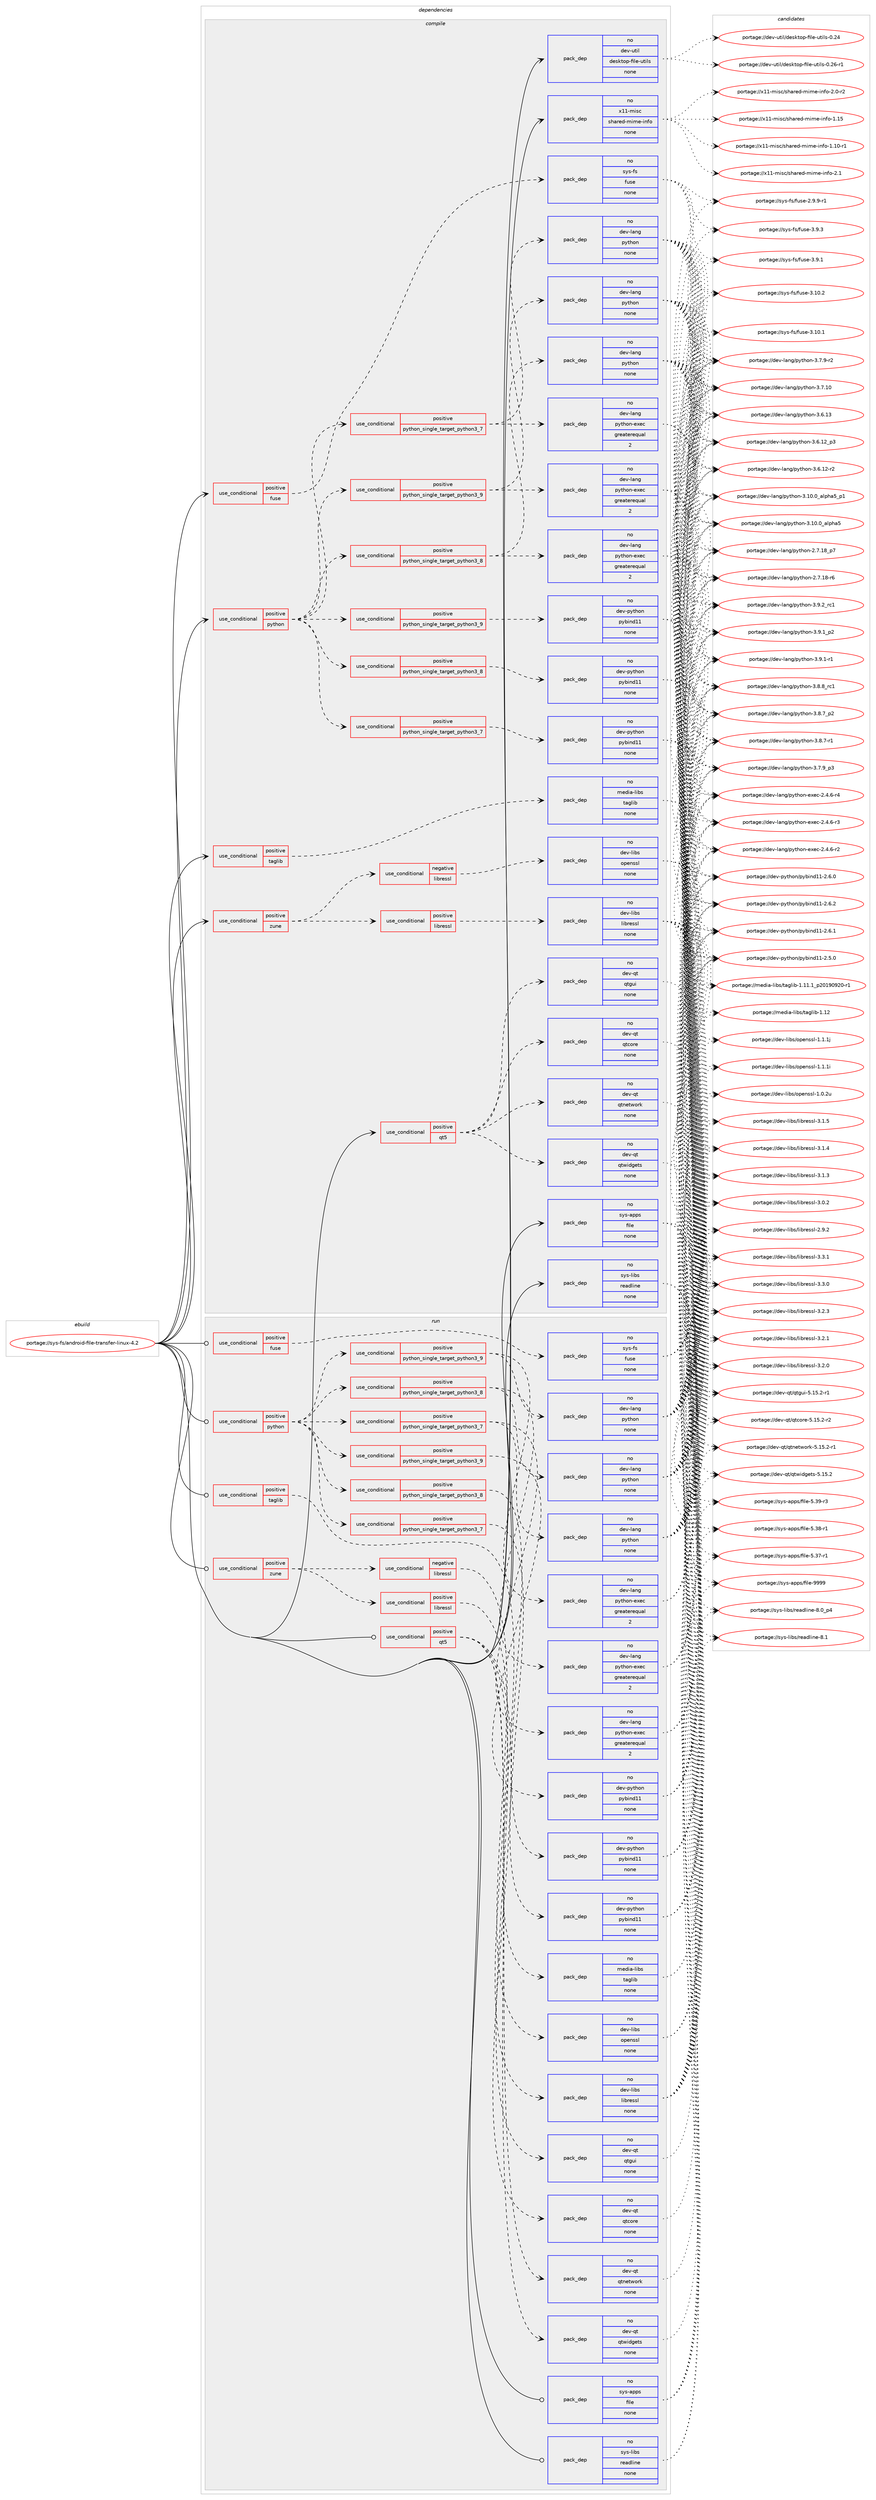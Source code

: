 digraph prolog {

# *************
# Graph options
# *************

newrank=true;
concentrate=true;
compound=true;
graph [rankdir=LR,fontname=Helvetica,fontsize=10,ranksep=1.5];#, ranksep=2.5, nodesep=0.2];
edge  [arrowhead=vee];
node  [fontname=Helvetica,fontsize=10];

# **********
# The ebuild
# **********

subgraph cluster_leftcol {
color=gray;
rank=same;
label=<<i>ebuild</i>>;
id [label="portage://sys-fs/android-file-transfer-linux-4.2", color=red, width=4, href="../sys-fs/android-file-transfer-linux-4.2.svg"];
}

# ****************
# The dependencies
# ****************

subgraph cluster_midcol {
color=gray;
label=<<i>dependencies</i>>;
subgraph cluster_compile {
fillcolor="#eeeeee";
style=filled;
label=<<i>compile</i>>;
subgraph cond1105 {
dependency5094 [label=<<TABLE BORDER="0" CELLBORDER="1" CELLSPACING="0" CELLPADDING="4"><TR><TD ROWSPAN="3" CELLPADDING="10">use_conditional</TD></TR><TR><TD>positive</TD></TR><TR><TD>fuse</TD></TR></TABLE>>, shape=none, color=red];
subgraph pack3915 {
dependency5095 [label=<<TABLE BORDER="0" CELLBORDER="1" CELLSPACING="0" CELLPADDING="4" WIDTH="220"><TR><TD ROWSPAN="6" CELLPADDING="30">pack_dep</TD></TR><TR><TD WIDTH="110">no</TD></TR><TR><TD>sys-fs</TD></TR><TR><TD>fuse</TD></TR><TR><TD>none</TD></TR><TR><TD></TD></TR></TABLE>>, shape=none, color=blue];
}
dependency5094:e -> dependency5095:w [weight=20,style="dashed",arrowhead="vee"];
}
id:e -> dependency5094:w [weight=20,style="solid",arrowhead="vee"];
subgraph cond1106 {
dependency5096 [label=<<TABLE BORDER="0" CELLBORDER="1" CELLSPACING="0" CELLPADDING="4"><TR><TD ROWSPAN="3" CELLPADDING="10">use_conditional</TD></TR><TR><TD>positive</TD></TR><TR><TD>python</TD></TR></TABLE>>, shape=none, color=red];
subgraph cond1107 {
dependency5097 [label=<<TABLE BORDER="0" CELLBORDER="1" CELLSPACING="0" CELLPADDING="4"><TR><TD ROWSPAN="3" CELLPADDING="10">use_conditional</TD></TR><TR><TD>positive</TD></TR><TR><TD>python_single_target_python3_7</TD></TR></TABLE>>, shape=none, color=red];
subgraph pack3916 {
dependency5098 [label=<<TABLE BORDER="0" CELLBORDER="1" CELLSPACING="0" CELLPADDING="4" WIDTH="220"><TR><TD ROWSPAN="6" CELLPADDING="30">pack_dep</TD></TR><TR><TD WIDTH="110">no</TD></TR><TR><TD>dev-lang</TD></TR><TR><TD>python</TD></TR><TR><TD>none</TD></TR><TR><TD></TD></TR></TABLE>>, shape=none, color=blue];
}
dependency5097:e -> dependency5098:w [weight=20,style="dashed",arrowhead="vee"];
subgraph pack3917 {
dependency5099 [label=<<TABLE BORDER="0" CELLBORDER="1" CELLSPACING="0" CELLPADDING="4" WIDTH="220"><TR><TD ROWSPAN="6" CELLPADDING="30">pack_dep</TD></TR><TR><TD WIDTH="110">no</TD></TR><TR><TD>dev-lang</TD></TR><TR><TD>python-exec</TD></TR><TR><TD>greaterequal</TD></TR><TR><TD>2</TD></TR></TABLE>>, shape=none, color=blue];
}
dependency5097:e -> dependency5099:w [weight=20,style="dashed",arrowhead="vee"];
}
dependency5096:e -> dependency5097:w [weight=20,style="dashed",arrowhead="vee"];
subgraph cond1108 {
dependency5100 [label=<<TABLE BORDER="0" CELLBORDER="1" CELLSPACING="0" CELLPADDING="4"><TR><TD ROWSPAN="3" CELLPADDING="10">use_conditional</TD></TR><TR><TD>positive</TD></TR><TR><TD>python_single_target_python3_8</TD></TR></TABLE>>, shape=none, color=red];
subgraph pack3918 {
dependency5101 [label=<<TABLE BORDER="0" CELLBORDER="1" CELLSPACING="0" CELLPADDING="4" WIDTH="220"><TR><TD ROWSPAN="6" CELLPADDING="30">pack_dep</TD></TR><TR><TD WIDTH="110">no</TD></TR><TR><TD>dev-lang</TD></TR><TR><TD>python</TD></TR><TR><TD>none</TD></TR><TR><TD></TD></TR></TABLE>>, shape=none, color=blue];
}
dependency5100:e -> dependency5101:w [weight=20,style="dashed",arrowhead="vee"];
subgraph pack3919 {
dependency5102 [label=<<TABLE BORDER="0" CELLBORDER="1" CELLSPACING="0" CELLPADDING="4" WIDTH="220"><TR><TD ROWSPAN="6" CELLPADDING="30">pack_dep</TD></TR><TR><TD WIDTH="110">no</TD></TR><TR><TD>dev-lang</TD></TR><TR><TD>python-exec</TD></TR><TR><TD>greaterequal</TD></TR><TR><TD>2</TD></TR></TABLE>>, shape=none, color=blue];
}
dependency5100:e -> dependency5102:w [weight=20,style="dashed",arrowhead="vee"];
}
dependency5096:e -> dependency5100:w [weight=20,style="dashed",arrowhead="vee"];
subgraph cond1109 {
dependency5103 [label=<<TABLE BORDER="0" CELLBORDER="1" CELLSPACING="0" CELLPADDING="4"><TR><TD ROWSPAN="3" CELLPADDING="10">use_conditional</TD></TR><TR><TD>positive</TD></TR><TR><TD>python_single_target_python3_9</TD></TR></TABLE>>, shape=none, color=red];
subgraph pack3920 {
dependency5104 [label=<<TABLE BORDER="0" CELLBORDER="1" CELLSPACING="0" CELLPADDING="4" WIDTH="220"><TR><TD ROWSPAN="6" CELLPADDING="30">pack_dep</TD></TR><TR><TD WIDTH="110">no</TD></TR><TR><TD>dev-lang</TD></TR><TR><TD>python</TD></TR><TR><TD>none</TD></TR><TR><TD></TD></TR></TABLE>>, shape=none, color=blue];
}
dependency5103:e -> dependency5104:w [weight=20,style="dashed",arrowhead="vee"];
subgraph pack3921 {
dependency5105 [label=<<TABLE BORDER="0" CELLBORDER="1" CELLSPACING="0" CELLPADDING="4" WIDTH="220"><TR><TD ROWSPAN="6" CELLPADDING="30">pack_dep</TD></TR><TR><TD WIDTH="110">no</TD></TR><TR><TD>dev-lang</TD></TR><TR><TD>python-exec</TD></TR><TR><TD>greaterequal</TD></TR><TR><TD>2</TD></TR></TABLE>>, shape=none, color=blue];
}
dependency5103:e -> dependency5105:w [weight=20,style="dashed",arrowhead="vee"];
}
dependency5096:e -> dependency5103:w [weight=20,style="dashed",arrowhead="vee"];
subgraph cond1110 {
dependency5106 [label=<<TABLE BORDER="0" CELLBORDER="1" CELLSPACING="0" CELLPADDING="4"><TR><TD ROWSPAN="3" CELLPADDING="10">use_conditional</TD></TR><TR><TD>positive</TD></TR><TR><TD>python_single_target_python3_7</TD></TR></TABLE>>, shape=none, color=red];
subgraph pack3922 {
dependency5107 [label=<<TABLE BORDER="0" CELLBORDER="1" CELLSPACING="0" CELLPADDING="4" WIDTH="220"><TR><TD ROWSPAN="6" CELLPADDING="30">pack_dep</TD></TR><TR><TD WIDTH="110">no</TD></TR><TR><TD>dev-python</TD></TR><TR><TD>pybind11</TD></TR><TR><TD>none</TD></TR><TR><TD></TD></TR></TABLE>>, shape=none, color=blue];
}
dependency5106:e -> dependency5107:w [weight=20,style="dashed",arrowhead="vee"];
}
dependency5096:e -> dependency5106:w [weight=20,style="dashed",arrowhead="vee"];
subgraph cond1111 {
dependency5108 [label=<<TABLE BORDER="0" CELLBORDER="1" CELLSPACING="0" CELLPADDING="4"><TR><TD ROWSPAN="3" CELLPADDING="10">use_conditional</TD></TR><TR><TD>positive</TD></TR><TR><TD>python_single_target_python3_8</TD></TR></TABLE>>, shape=none, color=red];
subgraph pack3923 {
dependency5109 [label=<<TABLE BORDER="0" CELLBORDER="1" CELLSPACING="0" CELLPADDING="4" WIDTH="220"><TR><TD ROWSPAN="6" CELLPADDING="30">pack_dep</TD></TR><TR><TD WIDTH="110">no</TD></TR><TR><TD>dev-python</TD></TR><TR><TD>pybind11</TD></TR><TR><TD>none</TD></TR><TR><TD></TD></TR></TABLE>>, shape=none, color=blue];
}
dependency5108:e -> dependency5109:w [weight=20,style="dashed",arrowhead="vee"];
}
dependency5096:e -> dependency5108:w [weight=20,style="dashed",arrowhead="vee"];
subgraph cond1112 {
dependency5110 [label=<<TABLE BORDER="0" CELLBORDER="1" CELLSPACING="0" CELLPADDING="4"><TR><TD ROWSPAN="3" CELLPADDING="10">use_conditional</TD></TR><TR><TD>positive</TD></TR><TR><TD>python_single_target_python3_9</TD></TR></TABLE>>, shape=none, color=red];
subgraph pack3924 {
dependency5111 [label=<<TABLE BORDER="0" CELLBORDER="1" CELLSPACING="0" CELLPADDING="4" WIDTH="220"><TR><TD ROWSPAN="6" CELLPADDING="30">pack_dep</TD></TR><TR><TD WIDTH="110">no</TD></TR><TR><TD>dev-python</TD></TR><TR><TD>pybind11</TD></TR><TR><TD>none</TD></TR><TR><TD></TD></TR></TABLE>>, shape=none, color=blue];
}
dependency5110:e -> dependency5111:w [weight=20,style="dashed",arrowhead="vee"];
}
dependency5096:e -> dependency5110:w [weight=20,style="dashed",arrowhead="vee"];
}
id:e -> dependency5096:w [weight=20,style="solid",arrowhead="vee"];
subgraph cond1113 {
dependency5112 [label=<<TABLE BORDER="0" CELLBORDER="1" CELLSPACING="0" CELLPADDING="4"><TR><TD ROWSPAN="3" CELLPADDING="10">use_conditional</TD></TR><TR><TD>positive</TD></TR><TR><TD>qt5</TD></TR></TABLE>>, shape=none, color=red];
subgraph pack3925 {
dependency5113 [label=<<TABLE BORDER="0" CELLBORDER="1" CELLSPACING="0" CELLPADDING="4" WIDTH="220"><TR><TD ROWSPAN="6" CELLPADDING="30">pack_dep</TD></TR><TR><TD WIDTH="110">no</TD></TR><TR><TD>dev-qt</TD></TR><TR><TD>qtcore</TD></TR><TR><TD>none</TD></TR><TR><TD></TD></TR></TABLE>>, shape=none, color=blue];
}
dependency5112:e -> dependency5113:w [weight=20,style="dashed",arrowhead="vee"];
subgraph pack3926 {
dependency5114 [label=<<TABLE BORDER="0" CELLBORDER="1" CELLSPACING="0" CELLPADDING="4" WIDTH="220"><TR><TD ROWSPAN="6" CELLPADDING="30">pack_dep</TD></TR><TR><TD WIDTH="110">no</TD></TR><TR><TD>dev-qt</TD></TR><TR><TD>qtgui</TD></TR><TR><TD>none</TD></TR><TR><TD></TD></TR></TABLE>>, shape=none, color=blue];
}
dependency5112:e -> dependency5114:w [weight=20,style="dashed",arrowhead="vee"];
subgraph pack3927 {
dependency5115 [label=<<TABLE BORDER="0" CELLBORDER="1" CELLSPACING="0" CELLPADDING="4" WIDTH="220"><TR><TD ROWSPAN="6" CELLPADDING="30">pack_dep</TD></TR><TR><TD WIDTH="110">no</TD></TR><TR><TD>dev-qt</TD></TR><TR><TD>qtnetwork</TD></TR><TR><TD>none</TD></TR><TR><TD></TD></TR></TABLE>>, shape=none, color=blue];
}
dependency5112:e -> dependency5115:w [weight=20,style="dashed",arrowhead="vee"];
subgraph pack3928 {
dependency5116 [label=<<TABLE BORDER="0" CELLBORDER="1" CELLSPACING="0" CELLPADDING="4" WIDTH="220"><TR><TD ROWSPAN="6" CELLPADDING="30">pack_dep</TD></TR><TR><TD WIDTH="110">no</TD></TR><TR><TD>dev-qt</TD></TR><TR><TD>qtwidgets</TD></TR><TR><TD>none</TD></TR><TR><TD></TD></TR></TABLE>>, shape=none, color=blue];
}
dependency5112:e -> dependency5116:w [weight=20,style="dashed",arrowhead="vee"];
}
id:e -> dependency5112:w [weight=20,style="solid",arrowhead="vee"];
subgraph cond1114 {
dependency5117 [label=<<TABLE BORDER="0" CELLBORDER="1" CELLSPACING="0" CELLPADDING="4"><TR><TD ROWSPAN="3" CELLPADDING="10">use_conditional</TD></TR><TR><TD>positive</TD></TR><TR><TD>taglib</TD></TR></TABLE>>, shape=none, color=red];
subgraph pack3929 {
dependency5118 [label=<<TABLE BORDER="0" CELLBORDER="1" CELLSPACING="0" CELLPADDING="4" WIDTH="220"><TR><TD ROWSPAN="6" CELLPADDING="30">pack_dep</TD></TR><TR><TD WIDTH="110">no</TD></TR><TR><TD>media-libs</TD></TR><TR><TD>taglib</TD></TR><TR><TD>none</TD></TR><TR><TD></TD></TR></TABLE>>, shape=none, color=blue];
}
dependency5117:e -> dependency5118:w [weight=20,style="dashed",arrowhead="vee"];
}
id:e -> dependency5117:w [weight=20,style="solid",arrowhead="vee"];
subgraph cond1115 {
dependency5119 [label=<<TABLE BORDER="0" CELLBORDER="1" CELLSPACING="0" CELLPADDING="4"><TR><TD ROWSPAN="3" CELLPADDING="10">use_conditional</TD></TR><TR><TD>positive</TD></TR><TR><TD>zune</TD></TR></TABLE>>, shape=none, color=red];
subgraph cond1116 {
dependency5120 [label=<<TABLE BORDER="0" CELLBORDER="1" CELLSPACING="0" CELLPADDING="4"><TR><TD ROWSPAN="3" CELLPADDING="10">use_conditional</TD></TR><TR><TD>negative</TD></TR><TR><TD>libressl</TD></TR></TABLE>>, shape=none, color=red];
subgraph pack3930 {
dependency5121 [label=<<TABLE BORDER="0" CELLBORDER="1" CELLSPACING="0" CELLPADDING="4" WIDTH="220"><TR><TD ROWSPAN="6" CELLPADDING="30">pack_dep</TD></TR><TR><TD WIDTH="110">no</TD></TR><TR><TD>dev-libs</TD></TR><TR><TD>openssl</TD></TR><TR><TD>none</TD></TR><TR><TD></TD></TR></TABLE>>, shape=none, color=blue];
}
dependency5120:e -> dependency5121:w [weight=20,style="dashed",arrowhead="vee"];
}
dependency5119:e -> dependency5120:w [weight=20,style="dashed",arrowhead="vee"];
subgraph cond1117 {
dependency5122 [label=<<TABLE BORDER="0" CELLBORDER="1" CELLSPACING="0" CELLPADDING="4"><TR><TD ROWSPAN="3" CELLPADDING="10">use_conditional</TD></TR><TR><TD>positive</TD></TR><TR><TD>libressl</TD></TR></TABLE>>, shape=none, color=red];
subgraph pack3931 {
dependency5123 [label=<<TABLE BORDER="0" CELLBORDER="1" CELLSPACING="0" CELLPADDING="4" WIDTH="220"><TR><TD ROWSPAN="6" CELLPADDING="30">pack_dep</TD></TR><TR><TD WIDTH="110">no</TD></TR><TR><TD>dev-libs</TD></TR><TR><TD>libressl</TD></TR><TR><TD>none</TD></TR><TR><TD></TD></TR></TABLE>>, shape=none, color=blue];
}
dependency5122:e -> dependency5123:w [weight=20,style="dashed",arrowhead="vee"];
}
dependency5119:e -> dependency5122:w [weight=20,style="dashed",arrowhead="vee"];
}
id:e -> dependency5119:w [weight=20,style="solid",arrowhead="vee"];
subgraph pack3932 {
dependency5124 [label=<<TABLE BORDER="0" CELLBORDER="1" CELLSPACING="0" CELLPADDING="4" WIDTH="220"><TR><TD ROWSPAN="6" CELLPADDING="30">pack_dep</TD></TR><TR><TD WIDTH="110">no</TD></TR><TR><TD>dev-util</TD></TR><TR><TD>desktop-file-utils</TD></TR><TR><TD>none</TD></TR><TR><TD></TD></TR></TABLE>>, shape=none, color=blue];
}
id:e -> dependency5124:w [weight=20,style="solid",arrowhead="vee"];
subgraph pack3933 {
dependency5125 [label=<<TABLE BORDER="0" CELLBORDER="1" CELLSPACING="0" CELLPADDING="4" WIDTH="220"><TR><TD ROWSPAN="6" CELLPADDING="30">pack_dep</TD></TR><TR><TD WIDTH="110">no</TD></TR><TR><TD>sys-apps</TD></TR><TR><TD>file</TD></TR><TR><TD>none</TD></TR><TR><TD></TD></TR></TABLE>>, shape=none, color=blue];
}
id:e -> dependency5125:w [weight=20,style="solid",arrowhead="vee"];
subgraph pack3934 {
dependency5126 [label=<<TABLE BORDER="0" CELLBORDER="1" CELLSPACING="0" CELLPADDING="4" WIDTH="220"><TR><TD ROWSPAN="6" CELLPADDING="30">pack_dep</TD></TR><TR><TD WIDTH="110">no</TD></TR><TR><TD>sys-libs</TD></TR><TR><TD>readline</TD></TR><TR><TD>none</TD></TR><TR><TD></TD></TR></TABLE>>, shape=none, color=blue];
}
id:e -> dependency5126:w [weight=20,style="solid",arrowhead="vee"];
subgraph pack3935 {
dependency5127 [label=<<TABLE BORDER="0" CELLBORDER="1" CELLSPACING="0" CELLPADDING="4" WIDTH="220"><TR><TD ROWSPAN="6" CELLPADDING="30">pack_dep</TD></TR><TR><TD WIDTH="110">no</TD></TR><TR><TD>x11-misc</TD></TR><TR><TD>shared-mime-info</TD></TR><TR><TD>none</TD></TR><TR><TD></TD></TR></TABLE>>, shape=none, color=blue];
}
id:e -> dependency5127:w [weight=20,style="solid",arrowhead="vee"];
}
subgraph cluster_compileandrun {
fillcolor="#eeeeee";
style=filled;
label=<<i>compile and run</i>>;
}
subgraph cluster_run {
fillcolor="#eeeeee";
style=filled;
label=<<i>run</i>>;
subgraph cond1118 {
dependency5128 [label=<<TABLE BORDER="0" CELLBORDER="1" CELLSPACING="0" CELLPADDING="4"><TR><TD ROWSPAN="3" CELLPADDING="10">use_conditional</TD></TR><TR><TD>positive</TD></TR><TR><TD>fuse</TD></TR></TABLE>>, shape=none, color=red];
subgraph pack3936 {
dependency5129 [label=<<TABLE BORDER="0" CELLBORDER="1" CELLSPACING="0" CELLPADDING="4" WIDTH="220"><TR><TD ROWSPAN="6" CELLPADDING="30">pack_dep</TD></TR><TR><TD WIDTH="110">no</TD></TR><TR><TD>sys-fs</TD></TR><TR><TD>fuse</TD></TR><TR><TD>none</TD></TR><TR><TD></TD></TR></TABLE>>, shape=none, color=blue];
}
dependency5128:e -> dependency5129:w [weight=20,style="dashed",arrowhead="vee"];
}
id:e -> dependency5128:w [weight=20,style="solid",arrowhead="odot"];
subgraph cond1119 {
dependency5130 [label=<<TABLE BORDER="0" CELLBORDER="1" CELLSPACING="0" CELLPADDING="4"><TR><TD ROWSPAN="3" CELLPADDING="10">use_conditional</TD></TR><TR><TD>positive</TD></TR><TR><TD>python</TD></TR></TABLE>>, shape=none, color=red];
subgraph cond1120 {
dependency5131 [label=<<TABLE BORDER="0" CELLBORDER="1" CELLSPACING="0" CELLPADDING="4"><TR><TD ROWSPAN="3" CELLPADDING="10">use_conditional</TD></TR><TR><TD>positive</TD></TR><TR><TD>python_single_target_python3_7</TD></TR></TABLE>>, shape=none, color=red];
subgraph pack3937 {
dependency5132 [label=<<TABLE BORDER="0" CELLBORDER="1" CELLSPACING="0" CELLPADDING="4" WIDTH="220"><TR><TD ROWSPAN="6" CELLPADDING="30">pack_dep</TD></TR><TR><TD WIDTH="110">no</TD></TR><TR><TD>dev-lang</TD></TR><TR><TD>python</TD></TR><TR><TD>none</TD></TR><TR><TD></TD></TR></TABLE>>, shape=none, color=blue];
}
dependency5131:e -> dependency5132:w [weight=20,style="dashed",arrowhead="vee"];
subgraph pack3938 {
dependency5133 [label=<<TABLE BORDER="0" CELLBORDER="1" CELLSPACING="0" CELLPADDING="4" WIDTH="220"><TR><TD ROWSPAN="6" CELLPADDING="30">pack_dep</TD></TR><TR><TD WIDTH="110">no</TD></TR><TR><TD>dev-lang</TD></TR><TR><TD>python-exec</TD></TR><TR><TD>greaterequal</TD></TR><TR><TD>2</TD></TR></TABLE>>, shape=none, color=blue];
}
dependency5131:e -> dependency5133:w [weight=20,style="dashed",arrowhead="vee"];
}
dependency5130:e -> dependency5131:w [weight=20,style="dashed",arrowhead="vee"];
subgraph cond1121 {
dependency5134 [label=<<TABLE BORDER="0" CELLBORDER="1" CELLSPACING="0" CELLPADDING="4"><TR><TD ROWSPAN="3" CELLPADDING="10">use_conditional</TD></TR><TR><TD>positive</TD></TR><TR><TD>python_single_target_python3_8</TD></TR></TABLE>>, shape=none, color=red];
subgraph pack3939 {
dependency5135 [label=<<TABLE BORDER="0" CELLBORDER="1" CELLSPACING="0" CELLPADDING="4" WIDTH="220"><TR><TD ROWSPAN="6" CELLPADDING="30">pack_dep</TD></TR><TR><TD WIDTH="110">no</TD></TR><TR><TD>dev-lang</TD></TR><TR><TD>python</TD></TR><TR><TD>none</TD></TR><TR><TD></TD></TR></TABLE>>, shape=none, color=blue];
}
dependency5134:e -> dependency5135:w [weight=20,style="dashed",arrowhead="vee"];
subgraph pack3940 {
dependency5136 [label=<<TABLE BORDER="0" CELLBORDER="1" CELLSPACING="0" CELLPADDING="4" WIDTH="220"><TR><TD ROWSPAN="6" CELLPADDING="30">pack_dep</TD></TR><TR><TD WIDTH="110">no</TD></TR><TR><TD>dev-lang</TD></TR><TR><TD>python-exec</TD></TR><TR><TD>greaterequal</TD></TR><TR><TD>2</TD></TR></TABLE>>, shape=none, color=blue];
}
dependency5134:e -> dependency5136:w [weight=20,style="dashed",arrowhead="vee"];
}
dependency5130:e -> dependency5134:w [weight=20,style="dashed",arrowhead="vee"];
subgraph cond1122 {
dependency5137 [label=<<TABLE BORDER="0" CELLBORDER="1" CELLSPACING="0" CELLPADDING="4"><TR><TD ROWSPAN="3" CELLPADDING="10">use_conditional</TD></TR><TR><TD>positive</TD></TR><TR><TD>python_single_target_python3_9</TD></TR></TABLE>>, shape=none, color=red];
subgraph pack3941 {
dependency5138 [label=<<TABLE BORDER="0" CELLBORDER="1" CELLSPACING="0" CELLPADDING="4" WIDTH="220"><TR><TD ROWSPAN="6" CELLPADDING="30">pack_dep</TD></TR><TR><TD WIDTH="110">no</TD></TR><TR><TD>dev-lang</TD></TR><TR><TD>python</TD></TR><TR><TD>none</TD></TR><TR><TD></TD></TR></TABLE>>, shape=none, color=blue];
}
dependency5137:e -> dependency5138:w [weight=20,style="dashed",arrowhead="vee"];
subgraph pack3942 {
dependency5139 [label=<<TABLE BORDER="0" CELLBORDER="1" CELLSPACING="0" CELLPADDING="4" WIDTH="220"><TR><TD ROWSPAN="6" CELLPADDING="30">pack_dep</TD></TR><TR><TD WIDTH="110">no</TD></TR><TR><TD>dev-lang</TD></TR><TR><TD>python-exec</TD></TR><TR><TD>greaterequal</TD></TR><TR><TD>2</TD></TR></TABLE>>, shape=none, color=blue];
}
dependency5137:e -> dependency5139:w [weight=20,style="dashed",arrowhead="vee"];
}
dependency5130:e -> dependency5137:w [weight=20,style="dashed",arrowhead="vee"];
subgraph cond1123 {
dependency5140 [label=<<TABLE BORDER="0" CELLBORDER="1" CELLSPACING="0" CELLPADDING="4"><TR><TD ROWSPAN="3" CELLPADDING="10">use_conditional</TD></TR><TR><TD>positive</TD></TR><TR><TD>python_single_target_python3_7</TD></TR></TABLE>>, shape=none, color=red];
subgraph pack3943 {
dependency5141 [label=<<TABLE BORDER="0" CELLBORDER="1" CELLSPACING="0" CELLPADDING="4" WIDTH="220"><TR><TD ROWSPAN="6" CELLPADDING="30">pack_dep</TD></TR><TR><TD WIDTH="110">no</TD></TR><TR><TD>dev-python</TD></TR><TR><TD>pybind11</TD></TR><TR><TD>none</TD></TR><TR><TD></TD></TR></TABLE>>, shape=none, color=blue];
}
dependency5140:e -> dependency5141:w [weight=20,style="dashed",arrowhead="vee"];
}
dependency5130:e -> dependency5140:w [weight=20,style="dashed",arrowhead="vee"];
subgraph cond1124 {
dependency5142 [label=<<TABLE BORDER="0" CELLBORDER="1" CELLSPACING="0" CELLPADDING="4"><TR><TD ROWSPAN="3" CELLPADDING="10">use_conditional</TD></TR><TR><TD>positive</TD></TR><TR><TD>python_single_target_python3_8</TD></TR></TABLE>>, shape=none, color=red];
subgraph pack3944 {
dependency5143 [label=<<TABLE BORDER="0" CELLBORDER="1" CELLSPACING="0" CELLPADDING="4" WIDTH="220"><TR><TD ROWSPAN="6" CELLPADDING="30">pack_dep</TD></TR><TR><TD WIDTH="110">no</TD></TR><TR><TD>dev-python</TD></TR><TR><TD>pybind11</TD></TR><TR><TD>none</TD></TR><TR><TD></TD></TR></TABLE>>, shape=none, color=blue];
}
dependency5142:e -> dependency5143:w [weight=20,style="dashed",arrowhead="vee"];
}
dependency5130:e -> dependency5142:w [weight=20,style="dashed",arrowhead="vee"];
subgraph cond1125 {
dependency5144 [label=<<TABLE BORDER="0" CELLBORDER="1" CELLSPACING="0" CELLPADDING="4"><TR><TD ROWSPAN="3" CELLPADDING="10">use_conditional</TD></TR><TR><TD>positive</TD></TR><TR><TD>python_single_target_python3_9</TD></TR></TABLE>>, shape=none, color=red];
subgraph pack3945 {
dependency5145 [label=<<TABLE BORDER="0" CELLBORDER="1" CELLSPACING="0" CELLPADDING="4" WIDTH="220"><TR><TD ROWSPAN="6" CELLPADDING="30">pack_dep</TD></TR><TR><TD WIDTH="110">no</TD></TR><TR><TD>dev-python</TD></TR><TR><TD>pybind11</TD></TR><TR><TD>none</TD></TR><TR><TD></TD></TR></TABLE>>, shape=none, color=blue];
}
dependency5144:e -> dependency5145:w [weight=20,style="dashed",arrowhead="vee"];
}
dependency5130:e -> dependency5144:w [weight=20,style="dashed",arrowhead="vee"];
}
id:e -> dependency5130:w [weight=20,style="solid",arrowhead="odot"];
subgraph cond1126 {
dependency5146 [label=<<TABLE BORDER="0" CELLBORDER="1" CELLSPACING="0" CELLPADDING="4"><TR><TD ROWSPAN="3" CELLPADDING="10">use_conditional</TD></TR><TR><TD>positive</TD></TR><TR><TD>qt5</TD></TR></TABLE>>, shape=none, color=red];
subgraph pack3946 {
dependency5147 [label=<<TABLE BORDER="0" CELLBORDER="1" CELLSPACING="0" CELLPADDING="4" WIDTH="220"><TR><TD ROWSPAN="6" CELLPADDING="30">pack_dep</TD></TR><TR><TD WIDTH="110">no</TD></TR><TR><TD>dev-qt</TD></TR><TR><TD>qtcore</TD></TR><TR><TD>none</TD></TR><TR><TD></TD></TR></TABLE>>, shape=none, color=blue];
}
dependency5146:e -> dependency5147:w [weight=20,style="dashed",arrowhead="vee"];
subgraph pack3947 {
dependency5148 [label=<<TABLE BORDER="0" CELLBORDER="1" CELLSPACING="0" CELLPADDING="4" WIDTH="220"><TR><TD ROWSPAN="6" CELLPADDING="30">pack_dep</TD></TR><TR><TD WIDTH="110">no</TD></TR><TR><TD>dev-qt</TD></TR><TR><TD>qtgui</TD></TR><TR><TD>none</TD></TR><TR><TD></TD></TR></TABLE>>, shape=none, color=blue];
}
dependency5146:e -> dependency5148:w [weight=20,style="dashed",arrowhead="vee"];
subgraph pack3948 {
dependency5149 [label=<<TABLE BORDER="0" CELLBORDER="1" CELLSPACING="0" CELLPADDING="4" WIDTH="220"><TR><TD ROWSPAN="6" CELLPADDING="30">pack_dep</TD></TR><TR><TD WIDTH="110">no</TD></TR><TR><TD>dev-qt</TD></TR><TR><TD>qtnetwork</TD></TR><TR><TD>none</TD></TR><TR><TD></TD></TR></TABLE>>, shape=none, color=blue];
}
dependency5146:e -> dependency5149:w [weight=20,style="dashed",arrowhead="vee"];
subgraph pack3949 {
dependency5150 [label=<<TABLE BORDER="0" CELLBORDER="1" CELLSPACING="0" CELLPADDING="4" WIDTH="220"><TR><TD ROWSPAN="6" CELLPADDING="30">pack_dep</TD></TR><TR><TD WIDTH="110">no</TD></TR><TR><TD>dev-qt</TD></TR><TR><TD>qtwidgets</TD></TR><TR><TD>none</TD></TR><TR><TD></TD></TR></TABLE>>, shape=none, color=blue];
}
dependency5146:e -> dependency5150:w [weight=20,style="dashed",arrowhead="vee"];
}
id:e -> dependency5146:w [weight=20,style="solid",arrowhead="odot"];
subgraph cond1127 {
dependency5151 [label=<<TABLE BORDER="0" CELLBORDER="1" CELLSPACING="0" CELLPADDING="4"><TR><TD ROWSPAN="3" CELLPADDING="10">use_conditional</TD></TR><TR><TD>positive</TD></TR><TR><TD>taglib</TD></TR></TABLE>>, shape=none, color=red];
subgraph pack3950 {
dependency5152 [label=<<TABLE BORDER="0" CELLBORDER="1" CELLSPACING="0" CELLPADDING="4" WIDTH="220"><TR><TD ROWSPAN="6" CELLPADDING="30">pack_dep</TD></TR><TR><TD WIDTH="110">no</TD></TR><TR><TD>media-libs</TD></TR><TR><TD>taglib</TD></TR><TR><TD>none</TD></TR><TR><TD></TD></TR></TABLE>>, shape=none, color=blue];
}
dependency5151:e -> dependency5152:w [weight=20,style="dashed",arrowhead="vee"];
}
id:e -> dependency5151:w [weight=20,style="solid",arrowhead="odot"];
subgraph cond1128 {
dependency5153 [label=<<TABLE BORDER="0" CELLBORDER="1" CELLSPACING="0" CELLPADDING="4"><TR><TD ROWSPAN="3" CELLPADDING="10">use_conditional</TD></TR><TR><TD>positive</TD></TR><TR><TD>zune</TD></TR></TABLE>>, shape=none, color=red];
subgraph cond1129 {
dependency5154 [label=<<TABLE BORDER="0" CELLBORDER="1" CELLSPACING="0" CELLPADDING="4"><TR><TD ROWSPAN="3" CELLPADDING="10">use_conditional</TD></TR><TR><TD>negative</TD></TR><TR><TD>libressl</TD></TR></TABLE>>, shape=none, color=red];
subgraph pack3951 {
dependency5155 [label=<<TABLE BORDER="0" CELLBORDER="1" CELLSPACING="0" CELLPADDING="4" WIDTH="220"><TR><TD ROWSPAN="6" CELLPADDING="30">pack_dep</TD></TR><TR><TD WIDTH="110">no</TD></TR><TR><TD>dev-libs</TD></TR><TR><TD>openssl</TD></TR><TR><TD>none</TD></TR><TR><TD></TD></TR></TABLE>>, shape=none, color=blue];
}
dependency5154:e -> dependency5155:w [weight=20,style="dashed",arrowhead="vee"];
}
dependency5153:e -> dependency5154:w [weight=20,style="dashed",arrowhead="vee"];
subgraph cond1130 {
dependency5156 [label=<<TABLE BORDER="0" CELLBORDER="1" CELLSPACING="0" CELLPADDING="4"><TR><TD ROWSPAN="3" CELLPADDING="10">use_conditional</TD></TR><TR><TD>positive</TD></TR><TR><TD>libressl</TD></TR></TABLE>>, shape=none, color=red];
subgraph pack3952 {
dependency5157 [label=<<TABLE BORDER="0" CELLBORDER="1" CELLSPACING="0" CELLPADDING="4" WIDTH="220"><TR><TD ROWSPAN="6" CELLPADDING="30">pack_dep</TD></TR><TR><TD WIDTH="110">no</TD></TR><TR><TD>dev-libs</TD></TR><TR><TD>libressl</TD></TR><TR><TD>none</TD></TR><TR><TD></TD></TR></TABLE>>, shape=none, color=blue];
}
dependency5156:e -> dependency5157:w [weight=20,style="dashed",arrowhead="vee"];
}
dependency5153:e -> dependency5156:w [weight=20,style="dashed",arrowhead="vee"];
}
id:e -> dependency5153:w [weight=20,style="solid",arrowhead="odot"];
subgraph pack3953 {
dependency5158 [label=<<TABLE BORDER="0" CELLBORDER="1" CELLSPACING="0" CELLPADDING="4" WIDTH="220"><TR><TD ROWSPAN="6" CELLPADDING="30">pack_dep</TD></TR><TR><TD WIDTH="110">no</TD></TR><TR><TD>sys-apps</TD></TR><TR><TD>file</TD></TR><TR><TD>none</TD></TR><TR><TD></TD></TR></TABLE>>, shape=none, color=blue];
}
id:e -> dependency5158:w [weight=20,style="solid",arrowhead="odot"];
subgraph pack3954 {
dependency5159 [label=<<TABLE BORDER="0" CELLBORDER="1" CELLSPACING="0" CELLPADDING="4" WIDTH="220"><TR><TD ROWSPAN="6" CELLPADDING="30">pack_dep</TD></TR><TR><TD WIDTH="110">no</TD></TR><TR><TD>sys-libs</TD></TR><TR><TD>readline</TD></TR><TR><TD>none</TD></TR><TR><TD></TD></TR></TABLE>>, shape=none, color=blue];
}
id:e -> dependency5159:w [weight=20,style="solid",arrowhead="odot"];
}
}

# **************
# The candidates
# **************

subgraph cluster_choices {
rank=same;
color=gray;
label=<<i>candidates</i>>;

subgraph choice3915 {
color=black;
nodesep=1;
choice1151211154510211547102117115101455146574651 [label="portage://sys-fs/fuse-3.9.3", color=red, width=4,href="../sys-fs/fuse-3.9.3.svg"];
choice1151211154510211547102117115101455146574649 [label="portage://sys-fs/fuse-3.9.1", color=red, width=4,href="../sys-fs/fuse-3.9.1.svg"];
choice115121115451021154710211711510145514649484650 [label="portage://sys-fs/fuse-3.10.2", color=red, width=4,href="../sys-fs/fuse-3.10.2.svg"];
choice115121115451021154710211711510145514649484649 [label="portage://sys-fs/fuse-3.10.1", color=red, width=4,href="../sys-fs/fuse-3.10.1.svg"];
choice11512111545102115471021171151014550465746574511449 [label="portage://sys-fs/fuse-2.9.9-r1", color=red, width=4,href="../sys-fs/fuse-2.9.9-r1.svg"];
dependency5095:e -> choice1151211154510211547102117115101455146574651:w [style=dotted,weight="100"];
dependency5095:e -> choice1151211154510211547102117115101455146574649:w [style=dotted,weight="100"];
dependency5095:e -> choice115121115451021154710211711510145514649484650:w [style=dotted,weight="100"];
dependency5095:e -> choice115121115451021154710211711510145514649484649:w [style=dotted,weight="100"];
dependency5095:e -> choice11512111545102115471021171151014550465746574511449:w [style=dotted,weight="100"];
}
subgraph choice3916 {
color=black;
nodesep=1;
choice100101118451089711010347112121116104111110455146574650951149949 [label="portage://dev-lang/python-3.9.2_rc1", color=red, width=4,href="../dev-lang/python-3.9.2_rc1.svg"];
choice1001011184510897110103471121211161041111104551465746499511250 [label="portage://dev-lang/python-3.9.1_p2", color=red, width=4,href="../dev-lang/python-3.9.1_p2.svg"];
choice1001011184510897110103471121211161041111104551465746494511449 [label="portage://dev-lang/python-3.9.1-r1", color=red, width=4,href="../dev-lang/python-3.9.1-r1.svg"];
choice100101118451089711010347112121116104111110455146564656951149949 [label="portage://dev-lang/python-3.8.8_rc1", color=red, width=4,href="../dev-lang/python-3.8.8_rc1.svg"];
choice1001011184510897110103471121211161041111104551465646559511250 [label="portage://dev-lang/python-3.8.7_p2", color=red, width=4,href="../dev-lang/python-3.8.7_p2.svg"];
choice1001011184510897110103471121211161041111104551465646554511449 [label="portage://dev-lang/python-3.8.7-r1", color=red, width=4,href="../dev-lang/python-3.8.7-r1.svg"];
choice1001011184510897110103471121211161041111104551465546579511251 [label="portage://dev-lang/python-3.7.9_p3", color=red, width=4,href="../dev-lang/python-3.7.9_p3.svg"];
choice1001011184510897110103471121211161041111104551465546574511450 [label="portage://dev-lang/python-3.7.9-r2", color=red, width=4,href="../dev-lang/python-3.7.9-r2.svg"];
choice10010111845108971101034711212111610411111045514655464948 [label="portage://dev-lang/python-3.7.10", color=red, width=4,href="../dev-lang/python-3.7.10.svg"];
choice10010111845108971101034711212111610411111045514654464951 [label="portage://dev-lang/python-3.6.13", color=red, width=4,href="../dev-lang/python-3.6.13.svg"];
choice100101118451089711010347112121116104111110455146544649509511251 [label="portage://dev-lang/python-3.6.12_p3", color=red, width=4,href="../dev-lang/python-3.6.12_p3.svg"];
choice100101118451089711010347112121116104111110455146544649504511450 [label="portage://dev-lang/python-3.6.12-r2", color=red, width=4,href="../dev-lang/python-3.6.12-r2.svg"];
choice10010111845108971101034711212111610411111045514649484648959710811210497539511249 [label="portage://dev-lang/python-3.10.0_alpha5_p1", color=red, width=4,href="../dev-lang/python-3.10.0_alpha5_p1.svg"];
choice1001011184510897110103471121211161041111104551464948464895971081121049753 [label="portage://dev-lang/python-3.10.0_alpha5", color=red, width=4,href="../dev-lang/python-3.10.0_alpha5.svg"];
choice100101118451089711010347112121116104111110455046554649569511255 [label="portage://dev-lang/python-2.7.18_p7", color=red, width=4,href="../dev-lang/python-2.7.18_p7.svg"];
choice100101118451089711010347112121116104111110455046554649564511454 [label="portage://dev-lang/python-2.7.18-r6", color=red, width=4,href="../dev-lang/python-2.7.18-r6.svg"];
dependency5098:e -> choice100101118451089711010347112121116104111110455146574650951149949:w [style=dotted,weight="100"];
dependency5098:e -> choice1001011184510897110103471121211161041111104551465746499511250:w [style=dotted,weight="100"];
dependency5098:e -> choice1001011184510897110103471121211161041111104551465746494511449:w [style=dotted,weight="100"];
dependency5098:e -> choice100101118451089711010347112121116104111110455146564656951149949:w [style=dotted,weight="100"];
dependency5098:e -> choice1001011184510897110103471121211161041111104551465646559511250:w [style=dotted,weight="100"];
dependency5098:e -> choice1001011184510897110103471121211161041111104551465646554511449:w [style=dotted,weight="100"];
dependency5098:e -> choice1001011184510897110103471121211161041111104551465546579511251:w [style=dotted,weight="100"];
dependency5098:e -> choice1001011184510897110103471121211161041111104551465546574511450:w [style=dotted,weight="100"];
dependency5098:e -> choice10010111845108971101034711212111610411111045514655464948:w [style=dotted,weight="100"];
dependency5098:e -> choice10010111845108971101034711212111610411111045514654464951:w [style=dotted,weight="100"];
dependency5098:e -> choice100101118451089711010347112121116104111110455146544649509511251:w [style=dotted,weight="100"];
dependency5098:e -> choice100101118451089711010347112121116104111110455146544649504511450:w [style=dotted,weight="100"];
dependency5098:e -> choice10010111845108971101034711212111610411111045514649484648959710811210497539511249:w [style=dotted,weight="100"];
dependency5098:e -> choice1001011184510897110103471121211161041111104551464948464895971081121049753:w [style=dotted,weight="100"];
dependency5098:e -> choice100101118451089711010347112121116104111110455046554649569511255:w [style=dotted,weight="100"];
dependency5098:e -> choice100101118451089711010347112121116104111110455046554649564511454:w [style=dotted,weight="100"];
}
subgraph choice3917 {
color=black;
nodesep=1;
choice10010111845108971101034711212111610411111045101120101994550465246544511452 [label="portage://dev-lang/python-exec-2.4.6-r4", color=red, width=4,href="../dev-lang/python-exec-2.4.6-r4.svg"];
choice10010111845108971101034711212111610411111045101120101994550465246544511451 [label="portage://dev-lang/python-exec-2.4.6-r3", color=red, width=4,href="../dev-lang/python-exec-2.4.6-r3.svg"];
choice10010111845108971101034711212111610411111045101120101994550465246544511450 [label="portage://dev-lang/python-exec-2.4.6-r2", color=red, width=4,href="../dev-lang/python-exec-2.4.6-r2.svg"];
dependency5099:e -> choice10010111845108971101034711212111610411111045101120101994550465246544511452:w [style=dotted,weight="100"];
dependency5099:e -> choice10010111845108971101034711212111610411111045101120101994550465246544511451:w [style=dotted,weight="100"];
dependency5099:e -> choice10010111845108971101034711212111610411111045101120101994550465246544511450:w [style=dotted,weight="100"];
}
subgraph choice3918 {
color=black;
nodesep=1;
choice100101118451089711010347112121116104111110455146574650951149949 [label="portage://dev-lang/python-3.9.2_rc1", color=red, width=4,href="../dev-lang/python-3.9.2_rc1.svg"];
choice1001011184510897110103471121211161041111104551465746499511250 [label="portage://dev-lang/python-3.9.1_p2", color=red, width=4,href="../dev-lang/python-3.9.1_p2.svg"];
choice1001011184510897110103471121211161041111104551465746494511449 [label="portage://dev-lang/python-3.9.1-r1", color=red, width=4,href="../dev-lang/python-3.9.1-r1.svg"];
choice100101118451089711010347112121116104111110455146564656951149949 [label="portage://dev-lang/python-3.8.8_rc1", color=red, width=4,href="../dev-lang/python-3.8.8_rc1.svg"];
choice1001011184510897110103471121211161041111104551465646559511250 [label="portage://dev-lang/python-3.8.7_p2", color=red, width=4,href="../dev-lang/python-3.8.7_p2.svg"];
choice1001011184510897110103471121211161041111104551465646554511449 [label="portage://dev-lang/python-3.8.7-r1", color=red, width=4,href="../dev-lang/python-3.8.7-r1.svg"];
choice1001011184510897110103471121211161041111104551465546579511251 [label="portage://dev-lang/python-3.7.9_p3", color=red, width=4,href="../dev-lang/python-3.7.9_p3.svg"];
choice1001011184510897110103471121211161041111104551465546574511450 [label="portage://dev-lang/python-3.7.9-r2", color=red, width=4,href="../dev-lang/python-3.7.9-r2.svg"];
choice10010111845108971101034711212111610411111045514655464948 [label="portage://dev-lang/python-3.7.10", color=red, width=4,href="../dev-lang/python-3.7.10.svg"];
choice10010111845108971101034711212111610411111045514654464951 [label="portage://dev-lang/python-3.6.13", color=red, width=4,href="../dev-lang/python-3.6.13.svg"];
choice100101118451089711010347112121116104111110455146544649509511251 [label="portage://dev-lang/python-3.6.12_p3", color=red, width=4,href="../dev-lang/python-3.6.12_p3.svg"];
choice100101118451089711010347112121116104111110455146544649504511450 [label="portage://dev-lang/python-3.6.12-r2", color=red, width=4,href="../dev-lang/python-3.6.12-r2.svg"];
choice10010111845108971101034711212111610411111045514649484648959710811210497539511249 [label="portage://dev-lang/python-3.10.0_alpha5_p1", color=red, width=4,href="../dev-lang/python-3.10.0_alpha5_p1.svg"];
choice1001011184510897110103471121211161041111104551464948464895971081121049753 [label="portage://dev-lang/python-3.10.0_alpha5", color=red, width=4,href="../dev-lang/python-3.10.0_alpha5.svg"];
choice100101118451089711010347112121116104111110455046554649569511255 [label="portage://dev-lang/python-2.7.18_p7", color=red, width=4,href="../dev-lang/python-2.7.18_p7.svg"];
choice100101118451089711010347112121116104111110455046554649564511454 [label="portage://dev-lang/python-2.7.18-r6", color=red, width=4,href="../dev-lang/python-2.7.18-r6.svg"];
dependency5101:e -> choice100101118451089711010347112121116104111110455146574650951149949:w [style=dotted,weight="100"];
dependency5101:e -> choice1001011184510897110103471121211161041111104551465746499511250:w [style=dotted,weight="100"];
dependency5101:e -> choice1001011184510897110103471121211161041111104551465746494511449:w [style=dotted,weight="100"];
dependency5101:e -> choice100101118451089711010347112121116104111110455146564656951149949:w [style=dotted,weight="100"];
dependency5101:e -> choice1001011184510897110103471121211161041111104551465646559511250:w [style=dotted,weight="100"];
dependency5101:e -> choice1001011184510897110103471121211161041111104551465646554511449:w [style=dotted,weight="100"];
dependency5101:e -> choice1001011184510897110103471121211161041111104551465546579511251:w [style=dotted,weight="100"];
dependency5101:e -> choice1001011184510897110103471121211161041111104551465546574511450:w [style=dotted,weight="100"];
dependency5101:e -> choice10010111845108971101034711212111610411111045514655464948:w [style=dotted,weight="100"];
dependency5101:e -> choice10010111845108971101034711212111610411111045514654464951:w [style=dotted,weight="100"];
dependency5101:e -> choice100101118451089711010347112121116104111110455146544649509511251:w [style=dotted,weight="100"];
dependency5101:e -> choice100101118451089711010347112121116104111110455146544649504511450:w [style=dotted,weight="100"];
dependency5101:e -> choice10010111845108971101034711212111610411111045514649484648959710811210497539511249:w [style=dotted,weight="100"];
dependency5101:e -> choice1001011184510897110103471121211161041111104551464948464895971081121049753:w [style=dotted,weight="100"];
dependency5101:e -> choice100101118451089711010347112121116104111110455046554649569511255:w [style=dotted,weight="100"];
dependency5101:e -> choice100101118451089711010347112121116104111110455046554649564511454:w [style=dotted,weight="100"];
}
subgraph choice3919 {
color=black;
nodesep=1;
choice10010111845108971101034711212111610411111045101120101994550465246544511452 [label="portage://dev-lang/python-exec-2.4.6-r4", color=red, width=4,href="../dev-lang/python-exec-2.4.6-r4.svg"];
choice10010111845108971101034711212111610411111045101120101994550465246544511451 [label="portage://dev-lang/python-exec-2.4.6-r3", color=red, width=4,href="../dev-lang/python-exec-2.4.6-r3.svg"];
choice10010111845108971101034711212111610411111045101120101994550465246544511450 [label="portage://dev-lang/python-exec-2.4.6-r2", color=red, width=4,href="../dev-lang/python-exec-2.4.6-r2.svg"];
dependency5102:e -> choice10010111845108971101034711212111610411111045101120101994550465246544511452:w [style=dotted,weight="100"];
dependency5102:e -> choice10010111845108971101034711212111610411111045101120101994550465246544511451:w [style=dotted,weight="100"];
dependency5102:e -> choice10010111845108971101034711212111610411111045101120101994550465246544511450:w [style=dotted,weight="100"];
}
subgraph choice3920 {
color=black;
nodesep=1;
choice100101118451089711010347112121116104111110455146574650951149949 [label="portage://dev-lang/python-3.9.2_rc1", color=red, width=4,href="../dev-lang/python-3.9.2_rc1.svg"];
choice1001011184510897110103471121211161041111104551465746499511250 [label="portage://dev-lang/python-3.9.1_p2", color=red, width=4,href="../dev-lang/python-3.9.1_p2.svg"];
choice1001011184510897110103471121211161041111104551465746494511449 [label="portage://dev-lang/python-3.9.1-r1", color=red, width=4,href="../dev-lang/python-3.9.1-r1.svg"];
choice100101118451089711010347112121116104111110455146564656951149949 [label="portage://dev-lang/python-3.8.8_rc1", color=red, width=4,href="../dev-lang/python-3.8.8_rc1.svg"];
choice1001011184510897110103471121211161041111104551465646559511250 [label="portage://dev-lang/python-3.8.7_p2", color=red, width=4,href="../dev-lang/python-3.8.7_p2.svg"];
choice1001011184510897110103471121211161041111104551465646554511449 [label="portage://dev-lang/python-3.8.7-r1", color=red, width=4,href="../dev-lang/python-3.8.7-r1.svg"];
choice1001011184510897110103471121211161041111104551465546579511251 [label="portage://dev-lang/python-3.7.9_p3", color=red, width=4,href="../dev-lang/python-3.7.9_p3.svg"];
choice1001011184510897110103471121211161041111104551465546574511450 [label="portage://dev-lang/python-3.7.9-r2", color=red, width=4,href="../dev-lang/python-3.7.9-r2.svg"];
choice10010111845108971101034711212111610411111045514655464948 [label="portage://dev-lang/python-3.7.10", color=red, width=4,href="../dev-lang/python-3.7.10.svg"];
choice10010111845108971101034711212111610411111045514654464951 [label="portage://dev-lang/python-3.6.13", color=red, width=4,href="../dev-lang/python-3.6.13.svg"];
choice100101118451089711010347112121116104111110455146544649509511251 [label="portage://dev-lang/python-3.6.12_p3", color=red, width=4,href="../dev-lang/python-3.6.12_p3.svg"];
choice100101118451089711010347112121116104111110455146544649504511450 [label="portage://dev-lang/python-3.6.12-r2", color=red, width=4,href="../dev-lang/python-3.6.12-r2.svg"];
choice10010111845108971101034711212111610411111045514649484648959710811210497539511249 [label="portage://dev-lang/python-3.10.0_alpha5_p1", color=red, width=4,href="../dev-lang/python-3.10.0_alpha5_p1.svg"];
choice1001011184510897110103471121211161041111104551464948464895971081121049753 [label="portage://dev-lang/python-3.10.0_alpha5", color=red, width=4,href="../dev-lang/python-3.10.0_alpha5.svg"];
choice100101118451089711010347112121116104111110455046554649569511255 [label="portage://dev-lang/python-2.7.18_p7", color=red, width=4,href="../dev-lang/python-2.7.18_p7.svg"];
choice100101118451089711010347112121116104111110455046554649564511454 [label="portage://dev-lang/python-2.7.18-r6", color=red, width=4,href="../dev-lang/python-2.7.18-r6.svg"];
dependency5104:e -> choice100101118451089711010347112121116104111110455146574650951149949:w [style=dotted,weight="100"];
dependency5104:e -> choice1001011184510897110103471121211161041111104551465746499511250:w [style=dotted,weight="100"];
dependency5104:e -> choice1001011184510897110103471121211161041111104551465746494511449:w [style=dotted,weight="100"];
dependency5104:e -> choice100101118451089711010347112121116104111110455146564656951149949:w [style=dotted,weight="100"];
dependency5104:e -> choice1001011184510897110103471121211161041111104551465646559511250:w [style=dotted,weight="100"];
dependency5104:e -> choice1001011184510897110103471121211161041111104551465646554511449:w [style=dotted,weight="100"];
dependency5104:e -> choice1001011184510897110103471121211161041111104551465546579511251:w [style=dotted,weight="100"];
dependency5104:e -> choice1001011184510897110103471121211161041111104551465546574511450:w [style=dotted,weight="100"];
dependency5104:e -> choice10010111845108971101034711212111610411111045514655464948:w [style=dotted,weight="100"];
dependency5104:e -> choice10010111845108971101034711212111610411111045514654464951:w [style=dotted,weight="100"];
dependency5104:e -> choice100101118451089711010347112121116104111110455146544649509511251:w [style=dotted,weight="100"];
dependency5104:e -> choice100101118451089711010347112121116104111110455146544649504511450:w [style=dotted,weight="100"];
dependency5104:e -> choice10010111845108971101034711212111610411111045514649484648959710811210497539511249:w [style=dotted,weight="100"];
dependency5104:e -> choice1001011184510897110103471121211161041111104551464948464895971081121049753:w [style=dotted,weight="100"];
dependency5104:e -> choice100101118451089711010347112121116104111110455046554649569511255:w [style=dotted,weight="100"];
dependency5104:e -> choice100101118451089711010347112121116104111110455046554649564511454:w [style=dotted,weight="100"];
}
subgraph choice3921 {
color=black;
nodesep=1;
choice10010111845108971101034711212111610411111045101120101994550465246544511452 [label="portage://dev-lang/python-exec-2.4.6-r4", color=red, width=4,href="../dev-lang/python-exec-2.4.6-r4.svg"];
choice10010111845108971101034711212111610411111045101120101994550465246544511451 [label="portage://dev-lang/python-exec-2.4.6-r3", color=red, width=4,href="../dev-lang/python-exec-2.4.6-r3.svg"];
choice10010111845108971101034711212111610411111045101120101994550465246544511450 [label="portage://dev-lang/python-exec-2.4.6-r2", color=red, width=4,href="../dev-lang/python-exec-2.4.6-r2.svg"];
dependency5105:e -> choice10010111845108971101034711212111610411111045101120101994550465246544511452:w [style=dotted,weight="100"];
dependency5105:e -> choice10010111845108971101034711212111610411111045101120101994550465246544511451:w [style=dotted,weight="100"];
dependency5105:e -> choice10010111845108971101034711212111610411111045101120101994550465246544511450:w [style=dotted,weight="100"];
}
subgraph choice3922 {
color=black;
nodesep=1;
choice1001011184511212111610411111047112121981051101004949455046544650 [label="portage://dev-python/pybind11-2.6.2", color=red, width=4,href="../dev-python/pybind11-2.6.2.svg"];
choice1001011184511212111610411111047112121981051101004949455046544649 [label="portage://dev-python/pybind11-2.6.1", color=red, width=4,href="../dev-python/pybind11-2.6.1.svg"];
choice1001011184511212111610411111047112121981051101004949455046544648 [label="portage://dev-python/pybind11-2.6.0", color=red, width=4,href="../dev-python/pybind11-2.6.0.svg"];
choice1001011184511212111610411111047112121981051101004949455046534648 [label="portage://dev-python/pybind11-2.5.0", color=red, width=4,href="../dev-python/pybind11-2.5.0.svg"];
dependency5107:e -> choice1001011184511212111610411111047112121981051101004949455046544650:w [style=dotted,weight="100"];
dependency5107:e -> choice1001011184511212111610411111047112121981051101004949455046544649:w [style=dotted,weight="100"];
dependency5107:e -> choice1001011184511212111610411111047112121981051101004949455046544648:w [style=dotted,weight="100"];
dependency5107:e -> choice1001011184511212111610411111047112121981051101004949455046534648:w [style=dotted,weight="100"];
}
subgraph choice3923 {
color=black;
nodesep=1;
choice1001011184511212111610411111047112121981051101004949455046544650 [label="portage://dev-python/pybind11-2.6.2", color=red, width=4,href="../dev-python/pybind11-2.6.2.svg"];
choice1001011184511212111610411111047112121981051101004949455046544649 [label="portage://dev-python/pybind11-2.6.1", color=red, width=4,href="../dev-python/pybind11-2.6.1.svg"];
choice1001011184511212111610411111047112121981051101004949455046544648 [label="portage://dev-python/pybind11-2.6.0", color=red, width=4,href="../dev-python/pybind11-2.6.0.svg"];
choice1001011184511212111610411111047112121981051101004949455046534648 [label="portage://dev-python/pybind11-2.5.0", color=red, width=4,href="../dev-python/pybind11-2.5.0.svg"];
dependency5109:e -> choice1001011184511212111610411111047112121981051101004949455046544650:w [style=dotted,weight="100"];
dependency5109:e -> choice1001011184511212111610411111047112121981051101004949455046544649:w [style=dotted,weight="100"];
dependency5109:e -> choice1001011184511212111610411111047112121981051101004949455046544648:w [style=dotted,weight="100"];
dependency5109:e -> choice1001011184511212111610411111047112121981051101004949455046534648:w [style=dotted,weight="100"];
}
subgraph choice3924 {
color=black;
nodesep=1;
choice1001011184511212111610411111047112121981051101004949455046544650 [label="portage://dev-python/pybind11-2.6.2", color=red, width=4,href="../dev-python/pybind11-2.6.2.svg"];
choice1001011184511212111610411111047112121981051101004949455046544649 [label="portage://dev-python/pybind11-2.6.1", color=red, width=4,href="../dev-python/pybind11-2.6.1.svg"];
choice1001011184511212111610411111047112121981051101004949455046544648 [label="portage://dev-python/pybind11-2.6.0", color=red, width=4,href="../dev-python/pybind11-2.6.0.svg"];
choice1001011184511212111610411111047112121981051101004949455046534648 [label="portage://dev-python/pybind11-2.5.0", color=red, width=4,href="../dev-python/pybind11-2.5.0.svg"];
dependency5111:e -> choice1001011184511212111610411111047112121981051101004949455046544650:w [style=dotted,weight="100"];
dependency5111:e -> choice1001011184511212111610411111047112121981051101004949455046544649:w [style=dotted,weight="100"];
dependency5111:e -> choice1001011184511212111610411111047112121981051101004949455046544648:w [style=dotted,weight="100"];
dependency5111:e -> choice1001011184511212111610411111047112121981051101004949455046534648:w [style=dotted,weight="100"];
}
subgraph choice3925 {
color=black;
nodesep=1;
choice100101118451131164711311699111114101455346495346504511450 [label="portage://dev-qt/qtcore-5.15.2-r2", color=red, width=4,href="../dev-qt/qtcore-5.15.2-r2.svg"];
dependency5113:e -> choice100101118451131164711311699111114101455346495346504511450:w [style=dotted,weight="100"];
}
subgraph choice3926 {
color=black;
nodesep=1;
choice1001011184511311647113116103117105455346495346504511449 [label="portage://dev-qt/qtgui-5.15.2-r1", color=red, width=4,href="../dev-qt/qtgui-5.15.2-r1.svg"];
dependency5114:e -> choice1001011184511311647113116103117105455346495346504511449:w [style=dotted,weight="100"];
}
subgraph choice3927 {
color=black;
nodesep=1;
choice1001011184511311647113116110101116119111114107455346495346504511449 [label="portage://dev-qt/qtnetwork-5.15.2-r1", color=red, width=4,href="../dev-qt/qtnetwork-5.15.2-r1.svg"];
dependency5115:e -> choice1001011184511311647113116110101116119111114107455346495346504511449:w [style=dotted,weight="100"];
}
subgraph choice3928 {
color=black;
nodesep=1;
choice100101118451131164711311611910510010310111611545534649534650 [label="portage://dev-qt/qtwidgets-5.15.2", color=red, width=4,href="../dev-qt/qtwidgets-5.15.2.svg"];
dependency5116:e -> choice100101118451131164711311611910510010310111611545534649534650:w [style=dotted,weight="100"];
}
subgraph choice3929 {
color=black;
nodesep=1;
choice1091011001059745108105981154711697103108105984549464950 [label="portage://media-libs/taglib-1.12", color=red, width=4,href="../media-libs/taglib-1.12.svg"];
choice109101100105974510810598115471169710310810598454946494946499511250484957485750484511449 [label="portage://media-libs/taglib-1.11.1_p20190920-r1", color=red, width=4,href="../media-libs/taglib-1.11.1_p20190920-r1.svg"];
dependency5118:e -> choice1091011001059745108105981154711697103108105984549464950:w [style=dotted,weight="100"];
dependency5118:e -> choice109101100105974510810598115471169710310810598454946494946499511250484957485750484511449:w [style=dotted,weight="100"];
}
subgraph choice3930 {
color=black;
nodesep=1;
choice100101118451081059811547111112101110115115108454946494649106 [label="portage://dev-libs/openssl-1.1.1j", color=red, width=4,href="../dev-libs/openssl-1.1.1j.svg"];
choice100101118451081059811547111112101110115115108454946494649105 [label="portage://dev-libs/openssl-1.1.1i", color=red, width=4,href="../dev-libs/openssl-1.1.1i.svg"];
choice100101118451081059811547111112101110115115108454946484650117 [label="portage://dev-libs/openssl-1.0.2u", color=red, width=4,href="../dev-libs/openssl-1.0.2u.svg"];
dependency5121:e -> choice100101118451081059811547111112101110115115108454946494649106:w [style=dotted,weight="100"];
dependency5121:e -> choice100101118451081059811547111112101110115115108454946494649105:w [style=dotted,weight="100"];
dependency5121:e -> choice100101118451081059811547111112101110115115108454946484650117:w [style=dotted,weight="100"];
}
subgraph choice3931 {
color=black;
nodesep=1;
choice10010111845108105981154710810598114101115115108455146514649 [label="portage://dev-libs/libressl-3.3.1", color=red, width=4,href="../dev-libs/libressl-3.3.1.svg"];
choice10010111845108105981154710810598114101115115108455146514648 [label="portage://dev-libs/libressl-3.3.0", color=red, width=4,href="../dev-libs/libressl-3.3.0.svg"];
choice10010111845108105981154710810598114101115115108455146504651 [label="portage://dev-libs/libressl-3.2.3", color=red, width=4,href="../dev-libs/libressl-3.2.3.svg"];
choice10010111845108105981154710810598114101115115108455146504649 [label="portage://dev-libs/libressl-3.2.1", color=red, width=4,href="../dev-libs/libressl-3.2.1.svg"];
choice10010111845108105981154710810598114101115115108455146504648 [label="portage://dev-libs/libressl-3.2.0", color=red, width=4,href="../dev-libs/libressl-3.2.0.svg"];
choice10010111845108105981154710810598114101115115108455146494653 [label="portage://dev-libs/libressl-3.1.5", color=red, width=4,href="../dev-libs/libressl-3.1.5.svg"];
choice10010111845108105981154710810598114101115115108455146494652 [label="portage://dev-libs/libressl-3.1.4", color=red, width=4,href="../dev-libs/libressl-3.1.4.svg"];
choice10010111845108105981154710810598114101115115108455146494651 [label="portage://dev-libs/libressl-3.1.3", color=red, width=4,href="../dev-libs/libressl-3.1.3.svg"];
choice10010111845108105981154710810598114101115115108455146484650 [label="portage://dev-libs/libressl-3.0.2", color=red, width=4,href="../dev-libs/libressl-3.0.2.svg"];
choice10010111845108105981154710810598114101115115108455046574650 [label="portage://dev-libs/libressl-2.9.2", color=red, width=4,href="../dev-libs/libressl-2.9.2.svg"];
dependency5123:e -> choice10010111845108105981154710810598114101115115108455146514649:w [style=dotted,weight="100"];
dependency5123:e -> choice10010111845108105981154710810598114101115115108455146514648:w [style=dotted,weight="100"];
dependency5123:e -> choice10010111845108105981154710810598114101115115108455146504651:w [style=dotted,weight="100"];
dependency5123:e -> choice10010111845108105981154710810598114101115115108455146504649:w [style=dotted,weight="100"];
dependency5123:e -> choice10010111845108105981154710810598114101115115108455146504648:w [style=dotted,weight="100"];
dependency5123:e -> choice10010111845108105981154710810598114101115115108455146494653:w [style=dotted,weight="100"];
dependency5123:e -> choice10010111845108105981154710810598114101115115108455146494652:w [style=dotted,weight="100"];
dependency5123:e -> choice10010111845108105981154710810598114101115115108455146494651:w [style=dotted,weight="100"];
dependency5123:e -> choice10010111845108105981154710810598114101115115108455146484650:w [style=dotted,weight="100"];
dependency5123:e -> choice10010111845108105981154710810598114101115115108455046574650:w [style=dotted,weight="100"];
}
subgraph choice3932 {
color=black;
nodesep=1;
choice1001011184511711610510847100101115107116111112451021051081014511711610510811545484650544511449 [label="portage://dev-util/desktop-file-utils-0.26-r1", color=red, width=4,href="../dev-util/desktop-file-utils-0.26-r1.svg"];
choice100101118451171161051084710010111510711611111245102105108101451171161051081154548465052 [label="portage://dev-util/desktop-file-utils-0.24", color=red, width=4,href="../dev-util/desktop-file-utils-0.24.svg"];
dependency5124:e -> choice1001011184511711610510847100101115107116111112451021051081014511711610510811545484650544511449:w [style=dotted,weight="100"];
dependency5124:e -> choice100101118451171161051084710010111510711611111245102105108101451171161051081154548465052:w [style=dotted,weight="100"];
}
subgraph choice3933 {
color=black;
nodesep=1;
choice1151211154597112112115471021051081014557575757 [label="portage://sys-apps/file-9999", color=red, width=4,href="../sys-apps/file-9999.svg"];
choice11512111545971121121154710210510810145534651574511451 [label="portage://sys-apps/file-5.39-r3", color=red, width=4,href="../sys-apps/file-5.39-r3.svg"];
choice11512111545971121121154710210510810145534651564511449 [label="portage://sys-apps/file-5.38-r1", color=red, width=4,href="../sys-apps/file-5.38-r1.svg"];
choice11512111545971121121154710210510810145534651554511449 [label="portage://sys-apps/file-5.37-r1", color=red, width=4,href="../sys-apps/file-5.37-r1.svg"];
dependency5125:e -> choice1151211154597112112115471021051081014557575757:w [style=dotted,weight="100"];
dependency5125:e -> choice11512111545971121121154710210510810145534651574511451:w [style=dotted,weight="100"];
dependency5125:e -> choice11512111545971121121154710210510810145534651564511449:w [style=dotted,weight="100"];
dependency5125:e -> choice11512111545971121121154710210510810145534651554511449:w [style=dotted,weight="100"];
}
subgraph choice3934 {
color=black;
nodesep=1;
choice1151211154510810598115471141019710010810511010145564649 [label="portage://sys-libs/readline-8.1", color=red, width=4,href="../sys-libs/readline-8.1.svg"];
choice11512111545108105981154711410197100108105110101455646489511252 [label="portage://sys-libs/readline-8.0_p4", color=red, width=4,href="../sys-libs/readline-8.0_p4.svg"];
dependency5126:e -> choice1151211154510810598115471141019710010810511010145564649:w [style=dotted,weight="100"];
dependency5126:e -> choice11512111545108105981154711410197100108105110101455646489511252:w [style=dotted,weight="100"];
}
subgraph choice3935 {
color=black;
nodesep=1;
choice120494945109105115994711510497114101100451091051091014510511010211145504649 [label="portage://x11-misc/shared-mime-info-2.1", color=red, width=4,href="../x11-misc/shared-mime-info-2.1.svg"];
choice1204949451091051159947115104971141011004510910510910145105110102111455046484511450 [label="portage://x11-misc/shared-mime-info-2.0-r2", color=red, width=4,href="../x11-misc/shared-mime-info-2.0-r2.svg"];
choice12049494510910511599471151049711410110045109105109101451051101021114549464953 [label="portage://x11-misc/shared-mime-info-1.15", color=red, width=4,href="../x11-misc/shared-mime-info-1.15.svg"];
choice120494945109105115994711510497114101100451091051091014510511010211145494649484511449 [label="portage://x11-misc/shared-mime-info-1.10-r1", color=red, width=4,href="../x11-misc/shared-mime-info-1.10-r1.svg"];
dependency5127:e -> choice120494945109105115994711510497114101100451091051091014510511010211145504649:w [style=dotted,weight="100"];
dependency5127:e -> choice1204949451091051159947115104971141011004510910510910145105110102111455046484511450:w [style=dotted,weight="100"];
dependency5127:e -> choice12049494510910511599471151049711410110045109105109101451051101021114549464953:w [style=dotted,weight="100"];
dependency5127:e -> choice120494945109105115994711510497114101100451091051091014510511010211145494649484511449:w [style=dotted,weight="100"];
}
subgraph choice3936 {
color=black;
nodesep=1;
choice1151211154510211547102117115101455146574651 [label="portage://sys-fs/fuse-3.9.3", color=red, width=4,href="../sys-fs/fuse-3.9.3.svg"];
choice1151211154510211547102117115101455146574649 [label="portage://sys-fs/fuse-3.9.1", color=red, width=4,href="../sys-fs/fuse-3.9.1.svg"];
choice115121115451021154710211711510145514649484650 [label="portage://sys-fs/fuse-3.10.2", color=red, width=4,href="../sys-fs/fuse-3.10.2.svg"];
choice115121115451021154710211711510145514649484649 [label="portage://sys-fs/fuse-3.10.1", color=red, width=4,href="../sys-fs/fuse-3.10.1.svg"];
choice11512111545102115471021171151014550465746574511449 [label="portage://sys-fs/fuse-2.9.9-r1", color=red, width=4,href="../sys-fs/fuse-2.9.9-r1.svg"];
dependency5129:e -> choice1151211154510211547102117115101455146574651:w [style=dotted,weight="100"];
dependency5129:e -> choice1151211154510211547102117115101455146574649:w [style=dotted,weight="100"];
dependency5129:e -> choice115121115451021154710211711510145514649484650:w [style=dotted,weight="100"];
dependency5129:e -> choice115121115451021154710211711510145514649484649:w [style=dotted,weight="100"];
dependency5129:e -> choice11512111545102115471021171151014550465746574511449:w [style=dotted,weight="100"];
}
subgraph choice3937 {
color=black;
nodesep=1;
choice100101118451089711010347112121116104111110455146574650951149949 [label="portage://dev-lang/python-3.9.2_rc1", color=red, width=4,href="../dev-lang/python-3.9.2_rc1.svg"];
choice1001011184510897110103471121211161041111104551465746499511250 [label="portage://dev-lang/python-3.9.1_p2", color=red, width=4,href="../dev-lang/python-3.9.1_p2.svg"];
choice1001011184510897110103471121211161041111104551465746494511449 [label="portage://dev-lang/python-3.9.1-r1", color=red, width=4,href="../dev-lang/python-3.9.1-r1.svg"];
choice100101118451089711010347112121116104111110455146564656951149949 [label="portage://dev-lang/python-3.8.8_rc1", color=red, width=4,href="../dev-lang/python-3.8.8_rc1.svg"];
choice1001011184510897110103471121211161041111104551465646559511250 [label="portage://dev-lang/python-3.8.7_p2", color=red, width=4,href="../dev-lang/python-3.8.7_p2.svg"];
choice1001011184510897110103471121211161041111104551465646554511449 [label="portage://dev-lang/python-3.8.7-r1", color=red, width=4,href="../dev-lang/python-3.8.7-r1.svg"];
choice1001011184510897110103471121211161041111104551465546579511251 [label="portage://dev-lang/python-3.7.9_p3", color=red, width=4,href="../dev-lang/python-3.7.9_p3.svg"];
choice1001011184510897110103471121211161041111104551465546574511450 [label="portage://dev-lang/python-3.7.9-r2", color=red, width=4,href="../dev-lang/python-3.7.9-r2.svg"];
choice10010111845108971101034711212111610411111045514655464948 [label="portage://dev-lang/python-3.7.10", color=red, width=4,href="../dev-lang/python-3.7.10.svg"];
choice10010111845108971101034711212111610411111045514654464951 [label="portage://dev-lang/python-3.6.13", color=red, width=4,href="../dev-lang/python-3.6.13.svg"];
choice100101118451089711010347112121116104111110455146544649509511251 [label="portage://dev-lang/python-3.6.12_p3", color=red, width=4,href="../dev-lang/python-3.6.12_p3.svg"];
choice100101118451089711010347112121116104111110455146544649504511450 [label="portage://dev-lang/python-3.6.12-r2", color=red, width=4,href="../dev-lang/python-3.6.12-r2.svg"];
choice10010111845108971101034711212111610411111045514649484648959710811210497539511249 [label="portage://dev-lang/python-3.10.0_alpha5_p1", color=red, width=4,href="../dev-lang/python-3.10.0_alpha5_p1.svg"];
choice1001011184510897110103471121211161041111104551464948464895971081121049753 [label="portage://dev-lang/python-3.10.0_alpha5", color=red, width=4,href="../dev-lang/python-3.10.0_alpha5.svg"];
choice100101118451089711010347112121116104111110455046554649569511255 [label="portage://dev-lang/python-2.7.18_p7", color=red, width=4,href="../dev-lang/python-2.7.18_p7.svg"];
choice100101118451089711010347112121116104111110455046554649564511454 [label="portage://dev-lang/python-2.7.18-r6", color=red, width=4,href="../dev-lang/python-2.7.18-r6.svg"];
dependency5132:e -> choice100101118451089711010347112121116104111110455146574650951149949:w [style=dotted,weight="100"];
dependency5132:e -> choice1001011184510897110103471121211161041111104551465746499511250:w [style=dotted,weight="100"];
dependency5132:e -> choice1001011184510897110103471121211161041111104551465746494511449:w [style=dotted,weight="100"];
dependency5132:e -> choice100101118451089711010347112121116104111110455146564656951149949:w [style=dotted,weight="100"];
dependency5132:e -> choice1001011184510897110103471121211161041111104551465646559511250:w [style=dotted,weight="100"];
dependency5132:e -> choice1001011184510897110103471121211161041111104551465646554511449:w [style=dotted,weight="100"];
dependency5132:e -> choice1001011184510897110103471121211161041111104551465546579511251:w [style=dotted,weight="100"];
dependency5132:e -> choice1001011184510897110103471121211161041111104551465546574511450:w [style=dotted,weight="100"];
dependency5132:e -> choice10010111845108971101034711212111610411111045514655464948:w [style=dotted,weight="100"];
dependency5132:e -> choice10010111845108971101034711212111610411111045514654464951:w [style=dotted,weight="100"];
dependency5132:e -> choice100101118451089711010347112121116104111110455146544649509511251:w [style=dotted,weight="100"];
dependency5132:e -> choice100101118451089711010347112121116104111110455146544649504511450:w [style=dotted,weight="100"];
dependency5132:e -> choice10010111845108971101034711212111610411111045514649484648959710811210497539511249:w [style=dotted,weight="100"];
dependency5132:e -> choice1001011184510897110103471121211161041111104551464948464895971081121049753:w [style=dotted,weight="100"];
dependency5132:e -> choice100101118451089711010347112121116104111110455046554649569511255:w [style=dotted,weight="100"];
dependency5132:e -> choice100101118451089711010347112121116104111110455046554649564511454:w [style=dotted,weight="100"];
}
subgraph choice3938 {
color=black;
nodesep=1;
choice10010111845108971101034711212111610411111045101120101994550465246544511452 [label="portage://dev-lang/python-exec-2.4.6-r4", color=red, width=4,href="../dev-lang/python-exec-2.4.6-r4.svg"];
choice10010111845108971101034711212111610411111045101120101994550465246544511451 [label="portage://dev-lang/python-exec-2.4.6-r3", color=red, width=4,href="../dev-lang/python-exec-2.4.6-r3.svg"];
choice10010111845108971101034711212111610411111045101120101994550465246544511450 [label="portage://dev-lang/python-exec-2.4.6-r2", color=red, width=4,href="../dev-lang/python-exec-2.4.6-r2.svg"];
dependency5133:e -> choice10010111845108971101034711212111610411111045101120101994550465246544511452:w [style=dotted,weight="100"];
dependency5133:e -> choice10010111845108971101034711212111610411111045101120101994550465246544511451:w [style=dotted,weight="100"];
dependency5133:e -> choice10010111845108971101034711212111610411111045101120101994550465246544511450:w [style=dotted,weight="100"];
}
subgraph choice3939 {
color=black;
nodesep=1;
choice100101118451089711010347112121116104111110455146574650951149949 [label="portage://dev-lang/python-3.9.2_rc1", color=red, width=4,href="../dev-lang/python-3.9.2_rc1.svg"];
choice1001011184510897110103471121211161041111104551465746499511250 [label="portage://dev-lang/python-3.9.1_p2", color=red, width=4,href="../dev-lang/python-3.9.1_p2.svg"];
choice1001011184510897110103471121211161041111104551465746494511449 [label="portage://dev-lang/python-3.9.1-r1", color=red, width=4,href="../dev-lang/python-3.9.1-r1.svg"];
choice100101118451089711010347112121116104111110455146564656951149949 [label="portage://dev-lang/python-3.8.8_rc1", color=red, width=4,href="../dev-lang/python-3.8.8_rc1.svg"];
choice1001011184510897110103471121211161041111104551465646559511250 [label="portage://dev-lang/python-3.8.7_p2", color=red, width=4,href="../dev-lang/python-3.8.7_p2.svg"];
choice1001011184510897110103471121211161041111104551465646554511449 [label="portage://dev-lang/python-3.8.7-r1", color=red, width=4,href="../dev-lang/python-3.8.7-r1.svg"];
choice1001011184510897110103471121211161041111104551465546579511251 [label="portage://dev-lang/python-3.7.9_p3", color=red, width=4,href="../dev-lang/python-3.7.9_p3.svg"];
choice1001011184510897110103471121211161041111104551465546574511450 [label="portage://dev-lang/python-3.7.9-r2", color=red, width=4,href="../dev-lang/python-3.7.9-r2.svg"];
choice10010111845108971101034711212111610411111045514655464948 [label="portage://dev-lang/python-3.7.10", color=red, width=4,href="../dev-lang/python-3.7.10.svg"];
choice10010111845108971101034711212111610411111045514654464951 [label="portage://dev-lang/python-3.6.13", color=red, width=4,href="../dev-lang/python-3.6.13.svg"];
choice100101118451089711010347112121116104111110455146544649509511251 [label="portage://dev-lang/python-3.6.12_p3", color=red, width=4,href="../dev-lang/python-3.6.12_p3.svg"];
choice100101118451089711010347112121116104111110455146544649504511450 [label="portage://dev-lang/python-3.6.12-r2", color=red, width=4,href="../dev-lang/python-3.6.12-r2.svg"];
choice10010111845108971101034711212111610411111045514649484648959710811210497539511249 [label="portage://dev-lang/python-3.10.0_alpha5_p1", color=red, width=4,href="../dev-lang/python-3.10.0_alpha5_p1.svg"];
choice1001011184510897110103471121211161041111104551464948464895971081121049753 [label="portage://dev-lang/python-3.10.0_alpha5", color=red, width=4,href="../dev-lang/python-3.10.0_alpha5.svg"];
choice100101118451089711010347112121116104111110455046554649569511255 [label="portage://dev-lang/python-2.7.18_p7", color=red, width=4,href="../dev-lang/python-2.7.18_p7.svg"];
choice100101118451089711010347112121116104111110455046554649564511454 [label="portage://dev-lang/python-2.7.18-r6", color=red, width=4,href="../dev-lang/python-2.7.18-r6.svg"];
dependency5135:e -> choice100101118451089711010347112121116104111110455146574650951149949:w [style=dotted,weight="100"];
dependency5135:e -> choice1001011184510897110103471121211161041111104551465746499511250:w [style=dotted,weight="100"];
dependency5135:e -> choice1001011184510897110103471121211161041111104551465746494511449:w [style=dotted,weight="100"];
dependency5135:e -> choice100101118451089711010347112121116104111110455146564656951149949:w [style=dotted,weight="100"];
dependency5135:e -> choice1001011184510897110103471121211161041111104551465646559511250:w [style=dotted,weight="100"];
dependency5135:e -> choice1001011184510897110103471121211161041111104551465646554511449:w [style=dotted,weight="100"];
dependency5135:e -> choice1001011184510897110103471121211161041111104551465546579511251:w [style=dotted,weight="100"];
dependency5135:e -> choice1001011184510897110103471121211161041111104551465546574511450:w [style=dotted,weight="100"];
dependency5135:e -> choice10010111845108971101034711212111610411111045514655464948:w [style=dotted,weight="100"];
dependency5135:e -> choice10010111845108971101034711212111610411111045514654464951:w [style=dotted,weight="100"];
dependency5135:e -> choice100101118451089711010347112121116104111110455146544649509511251:w [style=dotted,weight="100"];
dependency5135:e -> choice100101118451089711010347112121116104111110455146544649504511450:w [style=dotted,weight="100"];
dependency5135:e -> choice10010111845108971101034711212111610411111045514649484648959710811210497539511249:w [style=dotted,weight="100"];
dependency5135:e -> choice1001011184510897110103471121211161041111104551464948464895971081121049753:w [style=dotted,weight="100"];
dependency5135:e -> choice100101118451089711010347112121116104111110455046554649569511255:w [style=dotted,weight="100"];
dependency5135:e -> choice100101118451089711010347112121116104111110455046554649564511454:w [style=dotted,weight="100"];
}
subgraph choice3940 {
color=black;
nodesep=1;
choice10010111845108971101034711212111610411111045101120101994550465246544511452 [label="portage://dev-lang/python-exec-2.4.6-r4", color=red, width=4,href="../dev-lang/python-exec-2.4.6-r4.svg"];
choice10010111845108971101034711212111610411111045101120101994550465246544511451 [label="portage://dev-lang/python-exec-2.4.6-r3", color=red, width=4,href="../dev-lang/python-exec-2.4.6-r3.svg"];
choice10010111845108971101034711212111610411111045101120101994550465246544511450 [label="portage://dev-lang/python-exec-2.4.6-r2", color=red, width=4,href="../dev-lang/python-exec-2.4.6-r2.svg"];
dependency5136:e -> choice10010111845108971101034711212111610411111045101120101994550465246544511452:w [style=dotted,weight="100"];
dependency5136:e -> choice10010111845108971101034711212111610411111045101120101994550465246544511451:w [style=dotted,weight="100"];
dependency5136:e -> choice10010111845108971101034711212111610411111045101120101994550465246544511450:w [style=dotted,weight="100"];
}
subgraph choice3941 {
color=black;
nodesep=1;
choice100101118451089711010347112121116104111110455146574650951149949 [label="portage://dev-lang/python-3.9.2_rc1", color=red, width=4,href="../dev-lang/python-3.9.2_rc1.svg"];
choice1001011184510897110103471121211161041111104551465746499511250 [label="portage://dev-lang/python-3.9.1_p2", color=red, width=4,href="../dev-lang/python-3.9.1_p2.svg"];
choice1001011184510897110103471121211161041111104551465746494511449 [label="portage://dev-lang/python-3.9.1-r1", color=red, width=4,href="../dev-lang/python-3.9.1-r1.svg"];
choice100101118451089711010347112121116104111110455146564656951149949 [label="portage://dev-lang/python-3.8.8_rc1", color=red, width=4,href="../dev-lang/python-3.8.8_rc1.svg"];
choice1001011184510897110103471121211161041111104551465646559511250 [label="portage://dev-lang/python-3.8.7_p2", color=red, width=4,href="../dev-lang/python-3.8.7_p2.svg"];
choice1001011184510897110103471121211161041111104551465646554511449 [label="portage://dev-lang/python-3.8.7-r1", color=red, width=4,href="../dev-lang/python-3.8.7-r1.svg"];
choice1001011184510897110103471121211161041111104551465546579511251 [label="portage://dev-lang/python-3.7.9_p3", color=red, width=4,href="../dev-lang/python-3.7.9_p3.svg"];
choice1001011184510897110103471121211161041111104551465546574511450 [label="portage://dev-lang/python-3.7.9-r2", color=red, width=4,href="../dev-lang/python-3.7.9-r2.svg"];
choice10010111845108971101034711212111610411111045514655464948 [label="portage://dev-lang/python-3.7.10", color=red, width=4,href="../dev-lang/python-3.7.10.svg"];
choice10010111845108971101034711212111610411111045514654464951 [label="portage://dev-lang/python-3.6.13", color=red, width=4,href="../dev-lang/python-3.6.13.svg"];
choice100101118451089711010347112121116104111110455146544649509511251 [label="portage://dev-lang/python-3.6.12_p3", color=red, width=4,href="../dev-lang/python-3.6.12_p3.svg"];
choice100101118451089711010347112121116104111110455146544649504511450 [label="portage://dev-lang/python-3.6.12-r2", color=red, width=4,href="../dev-lang/python-3.6.12-r2.svg"];
choice10010111845108971101034711212111610411111045514649484648959710811210497539511249 [label="portage://dev-lang/python-3.10.0_alpha5_p1", color=red, width=4,href="../dev-lang/python-3.10.0_alpha5_p1.svg"];
choice1001011184510897110103471121211161041111104551464948464895971081121049753 [label="portage://dev-lang/python-3.10.0_alpha5", color=red, width=4,href="../dev-lang/python-3.10.0_alpha5.svg"];
choice100101118451089711010347112121116104111110455046554649569511255 [label="portage://dev-lang/python-2.7.18_p7", color=red, width=4,href="../dev-lang/python-2.7.18_p7.svg"];
choice100101118451089711010347112121116104111110455046554649564511454 [label="portage://dev-lang/python-2.7.18-r6", color=red, width=4,href="../dev-lang/python-2.7.18-r6.svg"];
dependency5138:e -> choice100101118451089711010347112121116104111110455146574650951149949:w [style=dotted,weight="100"];
dependency5138:e -> choice1001011184510897110103471121211161041111104551465746499511250:w [style=dotted,weight="100"];
dependency5138:e -> choice1001011184510897110103471121211161041111104551465746494511449:w [style=dotted,weight="100"];
dependency5138:e -> choice100101118451089711010347112121116104111110455146564656951149949:w [style=dotted,weight="100"];
dependency5138:e -> choice1001011184510897110103471121211161041111104551465646559511250:w [style=dotted,weight="100"];
dependency5138:e -> choice1001011184510897110103471121211161041111104551465646554511449:w [style=dotted,weight="100"];
dependency5138:e -> choice1001011184510897110103471121211161041111104551465546579511251:w [style=dotted,weight="100"];
dependency5138:e -> choice1001011184510897110103471121211161041111104551465546574511450:w [style=dotted,weight="100"];
dependency5138:e -> choice10010111845108971101034711212111610411111045514655464948:w [style=dotted,weight="100"];
dependency5138:e -> choice10010111845108971101034711212111610411111045514654464951:w [style=dotted,weight="100"];
dependency5138:e -> choice100101118451089711010347112121116104111110455146544649509511251:w [style=dotted,weight="100"];
dependency5138:e -> choice100101118451089711010347112121116104111110455146544649504511450:w [style=dotted,weight="100"];
dependency5138:e -> choice10010111845108971101034711212111610411111045514649484648959710811210497539511249:w [style=dotted,weight="100"];
dependency5138:e -> choice1001011184510897110103471121211161041111104551464948464895971081121049753:w [style=dotted,weight="100"];
dependency5138:e -> choice100101118451089711010347112121116104111110455046554649569511255:w [style=dotted,weight="100"];
dependency5138:e -> choice100101118451089711010347112121116104111110455046554649564511454:w [style=dotted,weight="100"];
}
subgraph choice3942 {
color=black;
nodesep=1;
choice10010111845108971101034711212111610411111045101120101994550465246544511452 [label="portage://dev-lang/python-exec-2.4.6-r4", color=red, width=4,href="../dev-lang/python-exec-2.4.6-r4.svg"];
choice10010111845108971101034711212111610411111045101120101994550465246544511451 [label="portage://dev-lang/python-exec-2.4.6-r3", color=red, width=4,href="../dev-lang/python-exec-2.4.6-r3.svg"];
choice10010111845108971101034711212111610411111045101120101994550465246544511450 [label="portage://dev-lang/python-exec-2.4.6-r2", color=red, width=4,href="../dev-lang/python-exec-2.4.6-r2.svg"];
dependency5139:e -> choice10010111845108971101034711212111610411111045101120101994550465246544511452:w [style=dotted,weight="100"];
dependency5139:e -> choice10010111845108971101034711212111610411111045101120101994550465246544511451:w [style=dotted,weight="100"];
dependency5139:e -> choice10010111845108971101034711212111610411111045101120101994550465246544511450:w [style=dotted,weight="100"];
}
subgraph choice3943 {
color=black;
nodesep=1;
choice1001011184511212111610411111047112121981051101004949455046544650 [label="portage://dev-python/pybind11-2.6.2", color=red, width=4,href="../dev-python/pybind11-2.6.2.svg"];
choice1001011184511212111610411111047112121981051101004949455046544649 [label="portage://dev-python/pybind11-2.6.1", color=red, width=4,href="../dev-python/pybind11-2.6.1.svg"];
choice1001011184511212111610411111047112121981051101004949455046544648 [label="portage://dev-python/pybind11-2.6.0", color=red, width=4,href="../dev-python/pybind11-2.6.0.svg"];
choice1001011184511212111610411111047112121981051101004949455046534648 [label="portage://dev-python/pybind11-2.5.0", color=red, width=4,href="../dev-python/pybind11-2.5.0.svg"];
dependency5141:e -> choice1001011184511212111610411111047112121981051101004949455046544650:w [style=dotted,weight="100"];
dependency5141:e -> choice1001011184511212111610411111047112121981051101004949455046544649:w [style=dotted,weight="100"];
dependency5141:e -> choice1001011184511212111610411111047112121981051101004949455046544648:w [style=dotted,weight="100"];
dependency5141:e -> choice1001011184511212111610411111047112121981051101004949455046534648:w [style=dotted,weight="100"];
}
subgraph choice3944 {
color=black;
nodesep=1;
choice1001011184511212111610411111047112121981051101004949455046544650 [label="portage://dev-python/pybind11-2.6.2", color=red, width=4,href="../dev-python/pybind11-2.6.2.svg"];
choice1001011184511212111610411111047112121981051101004949455046544649 [label="portage://dev-python/pybind11-2.6.1", color=red, width=4,href="../dev-python/pybind11-2.6.1.svg"];
choice1001011184511212111610411111047112121981051101004949455046544648 [label="portage://dev-python/pybind11-2.6.0", color=red, width=4,href="../dev-python/pybind11-2.6.0.svg"];
choice1001011184511212111610411111047112121981051101004949455046534648 [label="portage://dev-python/pybind11-2.5.0", color=red, width=4,href="../dev-python/pybind11-2.5.0.svg"];
dependency5143:e -> choice1001011184511212111610411111047112121981051101004949455046544650:w [style=dotted,weight="100"];
dependency5143:e -> choice1001011184511212111610411111047112121981051101004949455046544649:w [style=dotted,weight="100"];
dependency5143:e -> choice1001011184511212111610411111047112121981051101004949455046544648:w [style=dotted,weight="100"];
dependency5143:e -> choice1001011184511212111610411111047112121981051101004949455046534648:w [style=dotted,weight="100"];
}
subgraph choice3945 {
color=black;
nodesep=1;
choice1001011184511212111610411111047112121981051101004949455046544650 [label="portage://dev-python/pybind11-2.6.2", color=red, width=4,href="../dev-python/pybind11-2.6.2.svg"];
choice1001011184511212111610411111047112121981051101004949455046544649 [label="portage://dev-python/pybind11-2.6.1", color=red, width=4,href="../dev-python/pybind11-2.6.1.svg"];
choice1001011184511212111610411111047112121981051101004949455046544648 [label="portage://dev-python/pybind11-2.6.0", color=red, width=4,href="../dev-python/pybind11-2.6.0.svg"];
choice1001011184511212111610411111047112121981051101004949455046534648 [label="portage://dev-python/pybind11-2.5.0", color=red, width=4,href="../dev-python/pybind11-2.5.0.svg"];
dependency5145:e -> choice1001011184511212111610411111047112121981051101004949455046544650:w [style=dotted,weight="100"];
dependency5145:e -> choice1001011184511212111610411111047112121981051101004949455046544649:w [style=dotted,weight="100"];
dependency5145:e -> choice1001011184511212111610411111047112121981051101004949455046544648:w [style=dotted,weight="100"];
dependency5145:e -> choice1001011184511212111610411111047112121981051101004949455046534648:w [style=dotted,weight="100"];
}
subgraph choice3946 {
color=black;
nodesep=1;
choice100101118451131164711311699111114101455346495346504511450 [label="portage://dev-qt/qtcore-5.15.2-r2", color=red, width=4,href="../dev-qt/qtcore-5.15.2-r2.svg"];
dependency5147:e -> choice100101118451131164711311699111114101455346495346504511450:w [style=dotted,weight="100"];
}
subgraph choice3947 {
color=black;
nodesep=1;
choice1001011184511311647113116103117105455346495346504511449 [label="portage://dev-qt/qtgui-5.15.2-r1", color=red, width=4,href="../dev-qt/qtgui-5.15.2-r1.svg"];
dependency5148:e -> choice1001011184511311647113116103117105455346495346504511449:w [style=dotted,weight="100"];
}
subgraph choice3948 {
color=black;
nodesep=1;
choice1001011184511311647113116110101116119111114107455346495346504511449 [label="portage://dev-qt/qtnetwork-5.15.2-r1", color=red, width=4,href="../dev-qt/qtnetwork-5.15.2-r1.svg"];
dependency5149:e -> choice1001011184511311647113116110101116119111114107455346495346504511449:w [style=dotted,weight="100"];
}
subgraph choice3949 {
color=black;
nodesep=1;
choice100101118451131164711311611910510010310111611545534649534650 [label="portage://dev-qt/qtwidgets-5.15.2", color=red, width=4,href="../dev-qt/qtwidgets-5.15.2.svg"];
dependency5150:e -> choice100101118451131164711311611910510010310111611545534649534650:w [style=dotted,weight="100"];
}
subgraph choice3950 {
color=black;
nodesep=1;
choice1091011001059745108105981154711697103108105984549464950 [label="portage://media-libs/taglib-1.12", color=red, width=4,href="../media-libs/taglib-1.12.svg"];
choice109101100105974510810598115471169710310810598454946494946499511250484957485750484511449 [label="portage://media-libs/taglib-1.11.1_p20190920-r1", color=red, width=4,href="../media-libs/taglib-1.11.1_p20190920-r1.svg"];
dependency5152:e -> choice1091011001059745108105981154711697103108105984549464950:w [style=dotted,weight="100"];
dependency5152:e -> choice109101100105974510810598115471169710310810598454946494946499511250484957485750484511449:w [style=dotted,weight="100"];
}
subgraph choice3951 {
color=black;
nodesep=1;
choice100101118451081059811547111112101110115115108454946494649106 [label="portage://dev-libs/openssl-1.1.1j", color=red, width=4,href="../dev-libs/openssl-1.1.1j.svg"];
choice100101118451081059811547111112101110115115108454946494649105 [label="portage://dev-libs/openssl-1.1.1i", color=red, width=4,href="../dev-libs/openssl-1.1.1i.svg"];
choice100101118451081059811547111112101110115115108454946484650117 [label="portage://dev-libs/openssl-1.0.2u", color=red, width=4,href="../dev-libs/openssl-1.0.2u.svg"];
dependency5155:e -> choice100101118451081059811547111112101110115115108454946494649106:w [style=dotted,weight="100"];
dependency5155:e -> choice100101118451081059811547111112101110115115108454946494649105:w [style=dotted,weight="100"];
dependency5155:e -> choice100101118451081059811547111112101110115115108454946484650117:w [style=dotted,weight="100"];
}
subgraph choice3952 {
color=black;
nodesep=1;
choice10010111845108105981154710810598114101115115108455146514649 [label="portage://dev-libs/libressl-3.3.1", color=red, width=4,href="../dev-libs/libressl-3.3.1.svg"];
choice10010111845108105981154710810598114101115115108455146514648 [label="portage://dev-libs/libressl-3.3.0", color=red, width=4,href="../dev-libs/libressl-3.3.0.svg"];
choice10010111845108105981154710810598114101115115108455146504651 [label="portage://dev-libs/libressl-3.2.3", color=red, width=4,href="../dev-libs/libressl-3.2.3.svg"];
choice10010111845108105981154710810598114101115115108455146504649 [label="portage://dev-libs/libressl-3.2.1", color=red, width=4,href="../dev-libs/libressl-3.2.1.svg"];
choice10010111845108105981154710810598114101115115108455146504648 [label="portage://dev-libs/libressl-3.2.0", color=red, width=4,href="../dev-libs/libressl-3.2.0.svg"];
choice10010111845108105981154710810598114101115115108455146494653 [label="portage://dev-libs/libressl-3.1.5", color=red, width=4,href="../dev-libs/libressl-3.1.5.svg"];
choice10010111845108105981154710810598114101115115108455146494652 [label="portage://dev-libs/libressl-3.1.4", color=red, width=4,href="../dev-libs/libressl-3.1.4.svg"];
choice10010111845108105981154710810598114101115115108455146494651 [label="portage://dev-libs/libressl-3.1.3", color=red, width=4,href="../dev-libs/libressl-3.1.3.svg"];
choice10010111845108105981154710810598114101115115108455146484650 [label="portage://dev-libs/libressl-3.0.2", color=red, width=4,href="../dev-libs/libressl-3.0.2.svg"];
choice10010111845108105981154710810598114101115115108455046574650 [label="portage://dev-libs/libressl-2.9.2", color=red, width=4,href="../dev-libs/libressl-2.9.2.svg"];
dependency5157:e -> choice10010111845108105981154710810598114101115115108455146514649:w [style=dotted,weight="100"];
dependency5157:e -> choice10010111845108105981154710810598114101115115108455146514648:w [style=dotted,weight="100"];
dependency5157:e -> choice10010111845108105981154710810598114101115115108455146504651:w [style=dotted,weight="100"];
dependency5157:e -> choice10010111845108105981154710810598114101115115108455146504649:w [style=dotted,weight="100"];
dependency5157:e -> choice10010111845108105981154710810598114101115115108455146504648:w [style=dotted,weight="100"];
dependency5157:e -> choice10010111845108105981154710810598114101115115108455146494653:w [style=dotted,weight="100"];
dependency5157:e -> choice10010111845108105981154710810598114101115115108455146494652:w [style=dotted,weight="100"];
dependency5157:e -> choice10010111845108105981154710810598114101115115108455146494651:w [style=dotted,weight="100"];
dependency5157:e -> choice10010111845108105981154710810598114101115115108455146484650:w [style=dotted,weight="100"];
dependency5157:e -> choice10010111845108105981154710810598114101115115108455046574650:w [style=dotted,weight="100"];
}
subgraph choice3953 {
color=black;
nodesep=1;
choice1151211154597112112115471021051081014557575757 [label="portage://sys-apps/file-9999", color=red, width=4,href="../sys-apps/file-9999.svg"];
choice11512111545971121121154710210510810145534651574511451 [label="portage://sys-apps/file-5.39-r3", color=red, width=4,href="../sys-apps/file-5.39-r3.svg"];
choice11512111545971121121154710210510810145534651564511449 [label="portage://sys-apps/file-5.38-r1", color=red, width=4,href="../sys-apps/file-5.38-r1.svg"];
choice11512111545971121121154710210510810145534651554511449 [label="portage://sys-apps/file-5.37-r1", color=red, width=4,href="../sys-apps/file-5.37-r1.svg"];
dependency5158:e -> choice1151211154597112112115471021051081014557575757:w [style=dotted,weight="100"];
dependency5158:e -> choice11512111545971121121154710210510810145534651574511451:w [style=dotted,weight="100"];
dependency5158:e -> choice11512111545971121121154710210510810145534651564511449:w [style=dotted,weight="100"];
dependency5158:e -> choice11512111545971121121154710210510810145534651554511449:w [style=dotted,weight="100"];
}
subgraph choice3954 {
color=black;
nodesep=1;
choice1151211154510810598115471141019710010810511010145564649 [label="portage://sys-libs/readline-8.1", color=red, width=4,href="../sys-libs/readline-8.1.svg"];
choice11512111545108105981154711410197100108105110101455646489511252 [label="portage://sys-libs/readline-8.0_p4", color=red, width=4,href="../sys-libs/readline-8.0_p4.svg"];
dependency5159:e -> choice1151211154510810598115471141019710010810511010145564649:w [style=dotted,weight="100"];
dependency5159:e -> choice11512111545108105981154711410197100108105110101455646489511252:w [style=dotted,weight="100"];
}
}

}
